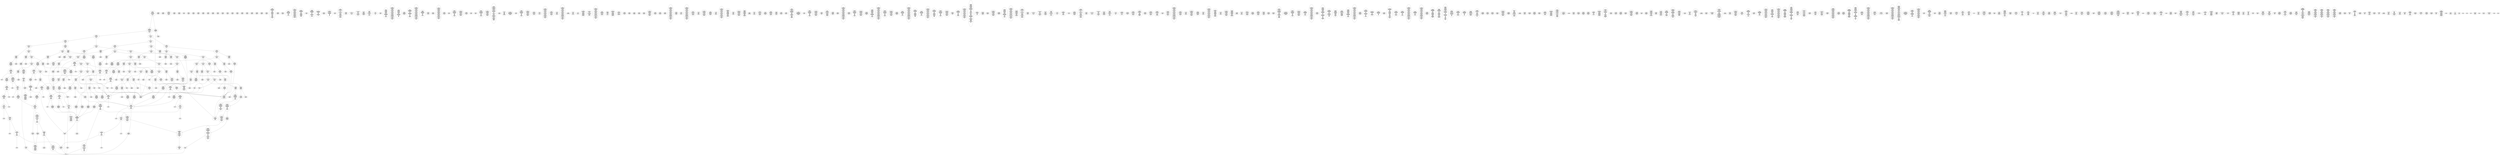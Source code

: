 /* Generated by GvGen v.1.0 (https://www.github.com/stricaud/gvgen) */

digraph G {
compound=true;
   node1 [label="[anywhere]"];
   node2 [label="# 0x0
PUSHX Data
PUSHX Data
MSTORE
PUSHX LogicData
CALLDATASIZE
LT
PUSHX Data
JUMPI
"];
   node3 [label="# 0xd
PUSHX Data
CALLDATALOAD
PUSHX BitData
SHR
PUSHX LogicData
GT
PUSHX Data
JUMPI
"];
   node4 [label="# 0x1e
PUSHX LogicData
GT
PUSHX Data
JUMPI
"];
   node5 [label="# 0x29
PUSHX LogicData
GT
PUSHX Data
JUMPI
"];
   node6 [label="# 0x34
PUSHX LogicData
EQ
PUSHX Data
JUMPI
"];
   node7 [label="# 0x3f
PUSHX LogicData
EQ
PUSHX Data
JUMPI
"];
   node8 [label="# 0x4a
PUSHX LogicData
EQ
PUSHX Data
JUMPI
"];
   node9 [label="# 0x55
PUSHX LogicData
EQ
PUSHX Data
JUMPI
"];
   node10 [label="# 0x60
PUSHX LogicData
EQ
PUSHX Data
JUMPI
"];
   node11 [label="# 0x6b
PUSHX Data
JUMP
"];
   node12 [label="# 0x6f
JUMPDEST
PUSHX LogicData
EQ
PUSHX Data
JUMPI
"];
   node13 [label="# 0x7b
PUSHX LogicData
EQ
PUSHX Data
JUMPI
"];
   node14 [label="# 0x86
PUSHX LogicData
EQ
PUSHX Data
JUMPI
"];
   node15 [label="# 0x91
PUSHX LogicData
EQ
PUSHX Data
JUMPI
"];
   node16 [label="# 0x9c
PUSHX LogicData
EQ
PUSHX Data
JUMPI
"];
   node17 [label="# 0xa7
PUSHX Data
JUMP
"];
   node18 [label="# 0xab
JUMPDEST
PUSHX LogicData
GT
PUSHX Data
JUMPI
"];
   node19 [label="# 0xb7
PUSHX LogicData
EQ
PUSHX Data
JUMPI
"];
   node20 [label="# 0xc2
PUSHX LogicData
EQ
PUSHX Data
JUMPI
"];
   node21 [label="# 0xcd
PUSHX LogicData
EQ
PUSHX Data
JUMPI
"];
   node22 [label="# 0xd8
PUSHX LogicData
EQ
PUSHX Data
JUMPI
"];
   node23 [label="# 0xe3
PUSHX LogicData
EQ
PUSHX Data
JUMPI
"];
   node24 [label="# 0xee
PUSHX Data
JUMP
"];
   node25 [label="# 0xf2
JUMPDEST
PUSHX LogicData
EQ
PUSHX Data
JUMPI
"];
   node26 [label="# 0xfe
PUSHX LogicData
EQ
PUSHX Data
JUMPI
"];
   node27 [label="# 0x109
PUSHX LogicData
EQ
PUSHX Data
JUMPI
"];
   node28 [label="# 0x114
PUSHX LogicData
EQ
PUSHX Data
JUMPI
"];
   node29 [label="# 0x11f
PUSHX LogicData
EQ
PUSHX Data
JUMPI
"];
   node30 [label="# 0x12a
PUSHX Data
JUMP
"];
   node31 [label="# 0x12e
JUMPDEST
PUSHX LogicData
GT
PUSHX Data
JUMPI
"];
   node32 [label="# 0x13a
PUSHX LogicData
GT
PUSHX Data
JUMPI
"];
   node33 [label="# 0x145
PUSHX LogicData
EQ
PUSHX Data
JUMPI
"];
   node34 [label="# 0x150
PUSHX LogicData
EQ
PUSHX Data
JUMPI
"];
   node35 [label="# 0x15b
PUSHX LogicData
EQ
PUSHX Data
JUMPI
"];
   node36 [label="# 0x166
PUSHX LogicData
EQ
PUSHX Data
JUMPI
"];
   node37 [label="# 0x171
PUSHX LogicData
EQ
PUSHX Data
JUMPI
"];
   node38 [label="# 0x17c
PUSHX Data
JUMP
"];
   node39 [label="# 0x180
JUMPDEST
PUSHX LogicData
EQ
PUSHX Data
JUMPI
"];
   node40 [label="# 0x18c
PUSHX LogicData
EQ
PUSHX Data
JUMPI
"];
   node41 [label="# 0x197
PUSHX LogicData
EQ
PUSHX Data
JUMPI
"];
   node42 [label="# 0x1a2
PUSHX LogicData
EQ
PUSHX Data
JUMPI
"];
   node43 [label="# 0x1ad
PUSHX LogicData
EQ
PUSHX Data
JUMPI
"];
   node44 [label="# 0x1b8
PUSHX Data
JUMP
"];
   node45 [label="# 0x1bc
JUMPDEST
PUSHX LogicData
GT
PUSHX Data
JUMPI
"];
   node46 [label="# 0x1c8
PUSHX LogicData
EQ
PUSHX Data
JUMPI
"];
   node47 [label="# 0x1d3
PUSHX LogicData
EQ
PUSHX Data
JUMPI
"];
   node48 [label="# 0x1de
PUSHX LogicData
EQ
PUSHX Data
JUMPI
"];
   node49 [label="# 0x1e9
PUSHX LogicData
EQ
PUSHX Data
JUMPI
"];
   node50 [label="# 0x1f4
PUSHX LogicData
EQ
PUSHX Data
JUMPI
"];
   node51 [label="# 0x1ff
PUSHX Data
JUMP
"];
   node52 [label="# 0x203
JUMPDEST
PUSHX LogicData
EQ
PUSHX Data
JUMPI
"];
   node53 [label="# 0x20e
PUSHX LogicData
EQ
PUSHX Data
JUMPI
"];
   node54 [label="# 0x219
PUSHX LogicData
EQ
PUSHX Data
JUMPI
"];
   node55 [label="# 0x224
PUSHX LogicData
EQ
PUSHX Data
JUMPI
"];
   node56 [label="# 0x22f
PUSHX LogicData
EQ
PUSHX Data
JUMPI
"];
   node57 [label="# 0x23a
PUSHX Data
JUMP
"];
   node58 [label="# 0x23e
JUMPDEST
CALLDATASIZE
PUSHX Data
JUMPI
"];
   node59 [label="# 0x244
PUSHX Data
REVERT
"];
   node60 [label="# 0x248
JUMPDEST
PUSHX Data
REVERT
"];
   node61 [label="# 0x24d
JUMPDEST
CALLVALUE
ISZERO
PUSHX Data
JUMPI
"];
   node62 [label="# 0x255
PUSHX Data
REVERT
"];
   node63 [label="# 0x259
JUMPDEST
PUSHX Data
PUSHX Data
CALLDATASIZE
PUSHX Data
PUSHX Data
JUMP
"];
   node64 [label="# 0x268
JUMPDEST
PUSHX Data
JUMP
"];
   node65 [label="# 0x26d
JUMPDEST
PUSHX MemData
MLOAD
MSTORE
PUSHX ArithData
ADD
"];
   node66 [label="# 0x277
JUMPDEST
PUSHX MemData
MLOAD
SUB
RETURN
"];
   node67 [label="# 0x280
JUMPDEST
CALLVALUE
ISZERO
PUSHX Data
JUMPI
"];
   node68 [label="# 0x288
PUSHX Data
REVERT
"];
   node69 [label="# 0x28c
JUMPDEST
PUSHX Data
PUSHX Data
CALLDATASIZE
PUSHX Data
PUSHX Data
JUMP
"];
   node70 [label="# 0x29b
JUMPDEST
PUSHX Data
JUMP
"];
   node71 [label="# 0x2a0
JUMPDEST
PUSHX MemData
MLOAD
ISZERO
ISZERO
MSTORE
PUSHX ArithData
ADD
PUSHX Data
JUMP
"];
   node72 [label="# 0x2b0
JUMPDEST
CALLVALUE
ISZERO
PUSHX Data
JUMPI
"];
   node73 [label="# 0x2b8
PUSHX Data
REVERT
"];
   node74 [label="# 0x2bc
JUMPDEST
PUSHX Data
PUSHX Data
JUMP
"];
   node75 [label="# 0x2c5
JUMPDEST
PUSHX MemData
MLOAD
PUSHX Data
PUSHX Data
JUMP
"];
   node76 [label="# 0x2d2
JUMPDEST
CALLVALUE
ISZERO
PUSHX Data
JUMPI
"];
   node77 [label="# 0x2da
PUSHX Data
REVERT
"];
   node78 [label="# 0x2de
JUMPDEST
PUSHX Data
PUSHX Data
CALLDATASIZE
PUSHX Data
PUSHX Data
JUMP
"];
   node79 [label="# 0x2ed
JUMPDEST
PUSHX Data
JUMP
"];
   node80 [label="# 0x2f2
JUMPDEST
PUSHX MemData
MLOAD
PUSHX ArithData
PUSHX BitData
PUSHX BitData
SHL
SUB
AND
MSTORE
PUSHX ArithData
ADD
PUSHX Data
JUMP
"];
   node81 [label="# 0x30a
JUMPDEST
CALLVALUE
ISZERO
PUSHX Data
JUMPI
"];
   node82 [label="# 0x312
PUSHX Data
REVERT
"];
   node83 [label="# 0x316
JUMPDEST
PUSHX Data
PUSHX Data
CALLDATASIZE
PUSHX Data
PUSHX Data
JUMP
"];
   node84 [label="# 0x325
JUMPDEST
PUSHX Data
JUMP
"];
   node85 [label="# 0x32a
JUMPDEST
STOP
"];
   node86 [label="# 0x32c
JUMPDEST
CALLVALUE
ISZERO
PUSHX Data
JUMPI
"];
   node87 [label="# 0x334
PUSHX Data
REVERT
"];
   node88 [label="# 0x338
JUMPDEST
PUSHX Data
PUSHX Data
CALLDATASIZE
PUSHX Data
PUSHX Data
JUMP
"];
   node89 [label="# 0x347
JUMPDEST
PUSHX Data
JUMP
"];
   node90 [label="# 0x34c
JUMPDEST
CALLVALUE
ISZERO
PUSHX Data
JUMPI
"];
   node91 [label="# 0x354
PUSHX Data
REVERT
"];
   node92 [label="# 0x358
JUMPDEST
PUSHX Data
PUSHX Data
JUMP
"];
   node93 [label="# 0x361
JUMPDEST
CALLVALUE
ISZERO
PUSHX Data
JUMPI
"];
   node94 [label="# 0x369
PUSHX Data
REVERT
"];
   node95 [label="# 0x36d
JUMPDEST
PUSHX Data
PUSHX Data
CALLDATASIZE
PUSHX Data
PUSHX Data
JUMP
"];
   node96 [label="# 0x37c
JUMPDEST
PUSHX Data
JUMP
"];
   node97 [label="# 0x381
JUMPDEST
CALLVALUE
ISZERO
PUSHX Data
JUMPI
"];
   node98 [label="# 0x389
PUSHX Data
REVERT
"];
   node99 [label="# 0x38d
JUMPDEST
PUSHX Data
PUSHX Data
CALLDATASIZE
PUSHX Data
PUSHX Data
JUMP
"];
   node100 [label="# 0x39c
JUMPDEST
PUSHX Data
JUMP
"];
   node101 [label="# 0x3a1
JUMPDEST
CALLVALUE
ISZERO
PUSHX Data
JUMPI
"];
   node102 [label="# 0x3a9
PUSHX Data
REVERT
"];
   node103 [label="# 0x3ad
JUMPDEST
PUSHX Data
PUSHX Data
CALLDATASIZE
PUSHX Data
PUSHX Data
JUMP
"];
   node104 [label="# 0x3bc
JUMPDEST
PUSHX Data
JUMP
"];
   node105 [label="# 0x3c1
JUMPDEST
PUSHX Data
PUSHX Data
CALLDATASIZE
PUSHX Data
PUSHX Data
JUMP
"];
   node106 [label="# 0x3cf
JUMPDEST
PUSHX Data
JUMP
"];
   node107 [label="# 0x3d4
JUMPDEST
CALLVALUE
ISZERO
PUSHX Data
JUMPI
"];
   node108 [label="# 0x3dc
PUSHX Data
REVERT
"];
   node109 [label="# 0x3e0
JUMPDEST
PUSHX Data
PUSHX Data
JUMP
"];
   node110 [label="# 0x3e9
JUMPDEST
CALLVALUE
ISZERO
PUSHX Data
JUMPI
"];
   node111 [label="# 0x3f1
PUSHX Data
REVERT
"];
   node112 [label="# 0x3f5
JUMPDEST
PUSHX Data
PUSHX Data
CALLDATASIZE
PUSHX Data
PUSHX Data
JUMP
"];
   node113 [label="# 0x404
JUMPDEST
PUSHX Data
JUMP
"];
   node114 [label="# 0x409
JUMPDEST
CALLVALUE
ISZERO
PUSHX Data
JUMPI
"];
   node115 [label="# 0x411
PUSHX Data
REVERT
"];
   node116 [label="# 0x415
JUMPDEST
PUSHX Data
PUSHX Data
CALLDATASIZE
PUSHX Data
PUSHX Data
JUMP
"];
   node117 [label="# 0x424
JUMPDEST
PUSHX Data
JUMP
"];
   node118 [label="# 0x429
JUMPDEST
CALLVALUE
ISZERO
PUSHX Data
JUMPI
"];
   node119 [label="# 0x431
PUSHX Data
REVERT
"];
   node120 [label="# 0x435
JUMPDEST
PUSHX Data
PUSHX Data
CALLDATASIZE
PUSHX Data
PUSHX Data
JUMP
"];
   node121 [label="# 0x444
JUMPDEST
PUSHX Data
JUMP
"];
   node122 [label="# 0x449
JUMPDEST
CALLVALUE
ISZERO
PUSHX Data
JUMPI
"];
   node123 [label="# 0x451
PUSHX Data
REVERT
"];
   node124 [label="# 0x455
JUMPDEST
PUSHX Data
PUSHX StorData
SLOAD
JUMP
"];
   node125 [label="# 0x45f
JUMPDEST
CALLVALUE
ISZERO
PUSHX Data
JUMPI
"];
   node126 [label="# 0x467
PUSHX Data
REVERT
"];
   node127 [label="# 0x46b
JUMPDEST
PUSHX Data
PUSHX Data
CALLDATASIZE
PUSHX Data
PUSHX Data
JUMP
"];
   node128 [label="# 0x47a
JUMPDEST
PUSHX Data
JUMP
"];
   node129 [label="# 0x47f
JUMPDEST
CALLVALUE
ISZERO
PUSHX Data
JUMPI
"];
   node130 [label="# 0x487
PUSHX Data
REVERT
"];
   node131 [label="# 0x48b
JUMPDEST
PUSHX Data
PUSHX StorData
SLOAD
JUMP
"];
   node132 [label="# 0x495
JUMPDEST
CALLVALUE
ISZERO
PUSHX Data
JUMPI
"];
   node133 [label="# 0x49d
PUSHX Data
REVERT
"];
   node134 [label="# 0x4a1
JUMPDEST
PUSHX Data
PUSHX StorData
SLOAD
JUMP
"];
   node135 [label="# 0x4ab
JUMPDEST
CALLVALUE
ISZERO
PUSHX Data
JUMPI
"];
   node136 [label="# 0x4b3
PUSHX Data
REVERT
"];
   node137 [label="# 0x4b7
JUMPDEST
PUSHX Data
PUSHX Data
CALLDATASIZE
PUSHX Data
PUSHX Data
JUMP
"];
   node138 [label="# 0x4c6
JUMPDEST
PUSHX Data
JUMP
"];
   node139 [label="# 0x4cb
JUMPDEST
CALLVALUE
ISZERO
PUSHX Data
JUMPI
"];
   node140 [label="# 0x4d3
PUSHX Data
REVERT
"];
   node141 [label="# 0x4d7
JUMPDEST
PUSHX Data
PUSHX StorData
SLOAD
JUMP
"];
   node142 [label="# 0x4e1
JUMPDEST
CALLVALUE
ISZERO
PUSHX Data
JUMPI
"];
   node143 [label="# 0x4e9
PUSHX Data
REVERT
"];
   node144 [label="# 0x4ed
JUMPDEST
PUSHX Data
PUSHX StorData
SLOAD
JUMP
"];
   node145 [label="# 0x4f7
JUMPDEST
CALLVALUE
ISZERO
PUSHX Data
JUMPI
"];
   node146 [label="# 0x4ff
PUSHX Data
REVERT
"];
   node147 [label="# 0x503
JUMPDEST
PUSHX Data
PUSHX Data
CALLDATASIZE
PUSHX Data
PUSHX Data
JUMP
"];
   node148 [label="# 0x512
JUMPDEST
PUSHX Data
JUMP
"];
   node149 [label="# 0x517
JUMPDEST
CALLVALUE
ISZERO
PUSHX Data
JUMPI
"];
   node150 [label="# 0x51f
PUSHX Data
REVERT
"];
   node151 [label="# 0x523
JUMPDEST
PUSHX Data
PUSHX Data
CALLDATASIZE
PUSHX Data
PUSHX Data
JUMP
"];
   node152 [label="# 0x532
JUMPDEST
PUSHX Data
JUMP
"];
   node153 [label="# 0x537
JUMPDEST
CALLVALUE
ISZERO
PUSHX Data
JUMPI
"];
   node154 [label="# 0x53f
PUSHX Data
REVERT
"];
   node155 [label="# 0x543
JUMPDEST
PUSHX Data
PUSHX Data
JUMP
"];
   node156 [label="# 0x54c
JUMPDEST
CALLVALUE
ISZERO
PUSHX Data
JUMPI
"];
   node157 [label="# 0x554
PUSHX Data
REVERT
"];
   node158 [label="# 0x558
JUMPDEST
PUSHX Data
PUSHX Data
CALLDATASIZE
PUSHX Data
PUSHX Data
JUMP
"];
   node159 [label="# 0x567
JUMPDEST
PUSHX Data
JUMP
"];
   node160 [label="# 0x56c
JUMPDEST
CALLVALUE
ISZERO
PUSHX Data
JUMPI
"];
   node161 [label="# 0x574
PUSHX Data
REVERT
"];
   node162 [label="# 0x578
JUMPDEST
PUSHX Data
PUSHX StorData
SLOAD
JUMP
"];
   node163 [label="# 0x582
JUMPDEST
CALLVALUE
ISZERO
PUSHX Data
JUMPI
"];
   node164 [label="# 0x58a
PUSHX Data
REVERT
"];
   node165 [label="# 0x58e
JUMPDEST
PUSHX Data
PUSHX Data
CALLDATASIZE
PUSHX Data
PUSHX Data
JUMP
"];
   node166 [label="# 0x59d
JUMPDEST
PUSHX Data
JUMP
"];
   node167 [label="# 0x5a2
JUMPDEST
CALLVALUE
ISZERO
PUSHX Data
JUMPI
"];
   node168 [label="# 0x5aa
PUSHX Data
REVERT
"];
   node169 [label="# 0x5ae
JUMPDEST
PUSHX Data
PUSHX StorData
SLOAD
JUMP
"];
   node170 [label="# 0x5b8
JUMPDEST
CALLVALUE
ISZERO
PUSHX Data
JUMPI
"];
   node171 [label="# 0x5c0
PUSHX Data
REVERT
"];
   node172 [label="# 0x5c4
JUMPDEST
PUSHX StorData
SLOAD
PUSHX ArithData
PUSHX BitData
PUSHX BitData
SHL
SUB
AND
PUSHX Data
JUMP
"];
   node173 [label="# 0x5d6
JUMPDEST
CALLVALUE
ISZERO
PUSHX Data
JUMPI
"];
   node174 [label="# 0x5de
PUSHX Data
REVERT
"];
   node175 [label="# 0x5e2
JUMPDEST
PUSHX Data
PUSHX Data
JUMP
"];
   node176 [label="# 0x5eb
JUMPDEST
CALLVALUE
ISZERO
PUSHX Data
JUMPI
"];
   node177 [label="# 0x5f3
PUSHX Data
REVERT
"];
   node178 [label="# 0x5f7
JUMPDEST
PUSHX Data
PUSHX Data
CALLDATASIZE
PUSHX Data
PUSHX Data
JUMP
"];
   node179 [label="# 0x606
JUMPDEST
PUSHX Data
JUMP
"];
   node180 [label="# 0x60b
JUMPDEST
CALLVALUE
ISZERO
PUSHX Data
JUMPI
"];
   node181 [label="# 0x613
PUSHX Data
REVERT
"];
   node182 [label="# 0x617
JUMPDEST
PUSHX Data
PUSHX Data
CALLDATASIZE
PUSHX Data
PUSHX Data
JUMP
"];
   node183 [label="# 0x626
JUMPDEST
PUSHX Data
JUMP
"];
   node184 [label="# 0x62b
JUMPDEST
CALLVALUE
ISZERO
PUSHX Data
JUMPI
"];
   node185 [label="# 0x633
PUSHX Data
REVERT
"];
   node186 [label="# 0x637
JUMPDEST
PUSHX StorData
SLOAD
PUSHX Data
PUSHX BitData
AND
JUMP
"];
   node187 [label="# 0x645
JUMPDEST
CALLVALUE
ISZERO
PUSHX Data
JUMPI
"];
   node188 [label="# 0x64d
PUSHX Data
REVERT
"];
   node189 [label="# 0x651
JUMPDEST
PUSHX Data
PUSHX StorData
SLOAD
JUMP
"];
   node190 [label="# 0x65b
JUMPDEST
CALLVALUE
ISZERO
PUSHX Data
JUMPI
"];
   node191 [label="# 0x663
PUSHX Data
REVERT
"];
   node192 [label="# 0x667
JUMPDEST
PUSHX Data
PUSHX Data
CALLDATASIZE
PUSHX Data
PUSHX Data
JUMP
"];
   node193 [label="# 0x676
JUMPDEST
PUSHX Data
JUMP
"];
   node194 [label="# 0x67b
JUMPDEST
CALLVALUE
ISZERO
PUSHX Data
JUMPI
"];
   node195 [label="# 0x683
PUSHX Data
REVERT
"];
   node196 [label="# 0x687
JUMPDEST
PUSHX Data
PUSHX Data
CALLDATASIZE
PUSHX Data
PUSHX Data
JUMP
"];
   node197 [label="# 0x696
JUMPDEST
PUSHX ArithData
PUSHX BitData
PUSHX BitData
SHL
SUB
AND
PUSHX Data
MSTORE
PUSHX Data
PUSHX Data
MSTORE
PUSHX Data
SHA3
AND
MSTORE
MSTORE
SHA3
SLOAD
PUSHX BitData
AND
JUMP
"];
   node198 [label="# 0x6c4
JUMPDEST
PUSHX Data
PUSHX Data
CALLDATASIZE
PUSHX Data
PUSHX Data
JUMP
"];
   node199 [label="# 0x6d2
JUMPDEST
PUSHX Data
JUMP
"];
   node200 [label="# 0x6d7
JUMPDEST
CALLVALUE
ISZERO
PUSHX Data
JUMPI
"];
   node201 [label="# 0x6df
PUSHX Data
REVERT
"];
   node202 [label="# 0x6e3
JUMPDEST
PUSHX StorData
SLOAD
PUSHX Data
PUSHX Data
DIV
PUSHX BitData
AND
JUMP
"];
   node203 [label="# 0x6f6
JUMPDEST
CALLVALUE
ISZERO
PUSHX Data
JUMPI
"];
   node204 [label="# 0x6fe
PUSHX Data
REVERT
"];
   node205 [label="# 0x702
JUMPDEST
PUSHX Data
PUSHX Data
CALLDATASIZE
PUSHX Data
PUSHX Data
JUMP
"];
   node206 [label="# 0x711
JUMPDEST
PUSHX Data
JUMP
"];
   node207 [label="# 0x716
JUMPDEST
PUSHX Data
PUSHX ArithData
PUSHX BitData
PUSHX BitData
SHL
SUB
AND
PUSHX Data
JUMPI
"];
   node208 [label="# 0x727
PUSHX MemData
MLOAD
PUSHX BitData
PUSHX BitData
SHL
MSTORE
PUSHX Data
PUSHX ArithData
ADD
MSTORE
PUSHX Data
PUSHX ArithData
ADD
MSTORE
PUSHX Data
PUSHX ArithData
ADD
MSTORE
PUSHX ArithData
ADD
"];
   node209 [label="# 0x76a
JUMPDEST
PUSHX MemData
MLOAD
SUB
REVERT
"];
   node210 [label="# 0x773
JUMPDEST
PUSHX ArithData
PUSHX BitData
PUSHX BitData
SHL
SUB
AND
PUSHX Data
MSTORE
PUSHX Data
PUSHX Data
MSTORE
PUSHX Data
SHA3
SLOAD
"];
   node211 [label="# 0x78e
JUMPDEST
JUMP
"];
   node212 [label="# 0x793
JUMPDEST
PUSHX Data
PUSHX ArithData
PUSHX BitData
PUSHX BitData
SHL
SUB
NOT
AND
PUSHX BitData
PUSHX BitData
SHL
EQ
PUSHX Data
JUMPI
"];
   node213 [label="# 0x7af
PUSHX ArithData
PUSHX BitData
PUSHX BitData
SHL
SUB
NOT
AND
PUSHX BitData
PUSHX BitData
SHL
EQ
"];
   node214 [label="# 0x7c4
JUMPDEST
PUSHX Data
JUMPI
"];
   node215 [label="# 0x7ca
PUSHX BitData
PUSHX BitData
SHL
PUSHX ArithData
PUSHX BitData
PUSHX BitData
SHL
SUB
NOT
AND
EQ
"];
   node216 [label="# 0x7df
JUMPDEST
JUMP
"];
   node217 [label="# 0x7e5
JUMPDEST
PUSHX Data
PUSHX StorData
SLOAD
PUSHX Data
PUSHX Data
JUMP
"];
   node218 [label="# 0x7f4
JUMPDEST
PUSHX ArithData
ADD
PUSHX ArithData
DIV
MUL
PUSHX ArithData
ADD
PUSHX MemData
MLOAD
ADD
PUSHX Data
MSTORE
MSTORE
PUSHX ArithData
ADD
SLOAD
PUSHX Data
PUSHX Data
JUMP
"];
   node219 [label="# 0x820
JUMPDEST
ISZERO
PUSHX Data
JUMPI
"];
   node220 [label="# 0x827
PUSHX LogicData
LT
PUSHX Data
JUMPI
"];
   node221 [label="# 0x82f
PUSHX ArithData
SLOAD
DIV
MUL
MSTORE
PUSHX ArithData
ADD
PUSHX Data
JUMP
"];
   node222 [label="# 0x842
JUMPDEST
ADD
PUSHX Data
MSTORE
PUSHX Data
PUSHX Data
SHA3
"];
   node223 [label="# 0x850
JUMPDEST
SLOAD
MSTORE
PUSHX ArithData
ADD
PUSHX ArithData
ADD
GT
PUSHX Data
JUMPI
"];
   node224 [label="# 0x864
SUB
PUSHX BitData
AND
ADD
"];
   node225 [label="# 0x86d
JUMPDEST
JUMP
"];
   node226 [label="# 0x877
JUMPDEST
PUSHX Data
MSTORE
PUSHX Data
PUSHX Data
MSTORE
PUSHX Data
SHA3
SLOAD
PUSHX ArithData
PUSHX BitData
PUSHX BitData
SHL
SUB
AND
PUSHX Data
JUMPI
"];
   node227 [label="# 0x894
PUSHX MemData
MLOAD
PUSHX BitData
PUSHX BitData
SHL
MSTORE
PUSHX Data
PUSHX ArithData
ADD
MSTORE
PUSHX Data
PUSHX ArithData
ADD
MSTORE
PUSHX Data
PUSHX ArithData
ADD
MSTORE
PUSHX BitData
PUSHX BitData
SHL
PUSHX ArithData
ADD
MSTORE
PUSHX ArithData
ADD
PUSHX Data
JUMP
"];
   node228 [label="# 0x8f0
JUMPDEST
PUSHX Data
MSTORE
PUSHX Data
PUSHX Data
MSTORE
PUSHX Data
SHA3
SLOAD
PUSHX ArithData
PUSHX BitData
PUSHX BitData
SHL
SUB
AND
JUMP
"];
   node229 [label="# 0x90c
JUMPDEST
PUSHX Data
PUSHX Data
PUSHX Data
JUMP
"];
   node230 [label="# 0x917
JUMPDEST
PUSHX ArithData
PUSHX BitData
PUSHX BitData
SHL
SUB
AND
PUSHX ArithData
PUSHX BitData
PUSHX BitData
SHL
SUB
AND
EQ
ISZERO
PUSHX Data
JUMPI
"];
   node231 [label="# 0x934
PUSHX MemData
MLOAD
PUSHX BitData
PUSHX BitData
SHL
MSTORE
PUSHX Data
PUSHX ArithData
ADD
MSTORE
PUSHX Data
PUSHX ArithData
ADD
MSTORE
PUSHX Data
PUSHX ArithData
ADD
MSTORE
PUSHX BitData
PUSHX BitData
SHL
PUSHX ArithData
ADD
MSTORE
PUSHX ArithData
ADD
PUSHX Data
JUMP
"];
   node232 [label="# 0x985
JUMPDEST
CALLER
PUSHX ArithData
PUSHX BitData
PUSHX BitData
SHL
SUB
AND
EQ
PUSHX Data
JUMPI
"];
   node233 [label="# 0x997
PUSHX Data
CALLER
PUSHX Data
JUMP
"];
   node234 [label="# 0x9a1
JUMPDEST
PUSHX Data
JUMPI
"];
   node235 [label="# 0x9a6
PUSHX MemData
MLOAD
PUSHX BitData
PUSHX BitData
SHL
MSTORE
PUSHX Data
PUSHX ArithData
ADD
MSTORE
PUSHX Data
PUSHX ArithData
ADD
MSTORE
PUSHX Data
PUSHX ArithData
ADD
MSTORE
PUSHX Data
PUSHX ArithData
ADD
MSTORE
PUSHX ArithData
ADD
PUSHX Data
JUMP
"];
   node236 [label="# 0xa13
JUMPDEST
PUSHX Data
PUSHX Data
JUMP
"];
   node237 [label="# 0xa1d
JUMPDEST
JUMP
"];
   node238 [label="# 0xa22
JUMPDEST
PUSHX StorData
SLOAD
PUSHX ArithData
PUSHX BitData
PUSHX BitData
SHL
SUB
AND
CALLER
EQ
PUSHX Data
JUMPI
"];
   node239 [label="# 0xa35
PUSHX MemData
MLOAD
PUSHX BitData
PUSHX BitData
SHL
MSTORE
PUSHX ArithData
ADD
PUSHX Data
PUSHX Data
JUMP
"];
   node240 [label="# 0xa4c
JUMPDEST
PUSHX Data
PUSHX Data
JUMP
"];
   node241 [label="# 0xa56
JUMPDEST
JUMP
"];
   node242 [label="# 0xa5a
JUMPDEST
PUSHX Data
PUSHX StorData
SLOAD
PUSHX StorData
SLOAD
PUSHX Data
PUSHX Data
JUMP
"];
   node243 [label="# 0xa6c
JUMPDEST
JUMP
"];
   node244 [label="# 0xa71
JUMPDEST
PUSHX StorData
SLOAD
PUSHX ArithData
PUSHX BitData
PUSHX BitData
SHL
SUB
AND
CALLER
EQ
PUSHX Data
JUMPI
"];
   node245 [label="# 0xa84
PUSHX MemData
MLOAD
PUSHX BitData
PUSHX BitData
SHL
MSTORE
PUSHX ArithData
ADD
PUSHX Data
PUSHX Data
JUMP
"];
   node246 [label="# 0xa9b
JUMPDEST
PUSHX StorData
SLOAD
PUSHX MemData
MLOAD
PUSHX BitData
PUSHX BitData
SHL
MSTORE
PUSHX ArithData
PUSHX BitData
PUSHX BitData
SHL
SUB
AND
PUSHX ArithData
ADD
MSTORE
AND
PUSHX Data
PUSHX ArithData
ADD
PUSHX Data
PUSHX MemData
MLOAD
SUB
PUSHX Data
EXTCODESIZE
ISZERO
ISZERO
PUSHX Data
JUMPI
"];
   node247 [label="# 0xade
PUSHX Data
REVERT
"];
   node248 [label="# 0xae2
JUMPDEST
GAS
CALL
ISZERO
ISZERO
PUSHX Data
JUMPI
"];
   node249 [label="# 0xaed
RETURNDATASIZE
PUSHX Data
RETURNDATACOPY
RETURNDATASIZE
PUSHX Data
REVERT
"];
   node250 [label="# 0xaf6
JUMPDEST
JUMP
"];
   node251 [label="# 0xafd
JUMPDEST
PUSHX StorData
SLOAD
PUSHX ArithData
PUSHX BitData
PUSHX BitData
SHL
SUB
AND
CALLER
EQ
PUSHX Data
JUMPI
"];
   node252 [label="# 0xb10
PUSHX MemData
MLOAD
PUSHX BitData
PUSHX BitData
SHL
MSTORE
PUSHX ArithData
ADD
PUSHX Data
PUSHX Data
JUMP
"];
   node253 [label="# 0xb27
JUMPDEST
PUSHX StorData
SLOAD
PUSHX Data
PUSHX Data
JUMP
"];
   node254 [label="# 0xb32
JUMPDEST
LT
PUSHX Data
JUMPI
"];
   node255 [label="# 0xb38
PUSHX MemData
MLOAD
PUSHX BitData
PUSHX BitData
SHL
MSTORE
PUSHX Data
PUSHX ArithData
ADD
MSTORE
PUSHX Data
PUSHX ArithData
ADD
MSTORE
PUSHX Data
PUSHX ArithData
ADD
MSTORE
PUSHX ArithData
ADD
PUSHX Data
JUMP
"];
   node256 [label="# 0xb7f
JUMPDEST
PUSHX StorData
SLOAD
PUSHX StorData
SLOAD
PUSHX Data
PUSHX Data
JUMP
"];
   node257 [label="# 0xb90
JUMPDEST
GT
ISZERO
PUSHX Data
JUMPI
"];
   node258 [label="# 0xb97
PUSHX MemData
MLOAD
PUSHX BitData
PUSHX BitData
SHL
MSTORE
PUSHX Data
PUSHX ArithData
ADD
MSTORE
PUSHX Data
PUSHX ArithData
ADD
MSTORE
PUSHX Data
PUSHX ArithData
ADD
MSTORE
PUSHX BitData
PUSHX BitData
SHL
PUSHX ArithData
ADD
MSTORE
PUSHX ArithData
ADD
PUSHX Data
JUMP
"];
   node259 [label="# 0xbe9
JUMPDEST
PUSHX Data
"];
   node260 [label="# 0xbec
JUMPDEST
LT
ISZERO
PUSHX Data
JUMPI
"];
   node261 [label="# 0xbf5
LT
PUSHX Data
JUMPI
"];
   node262 [label="# 0xbff
PUSHX BitData
PUSHX BitData
SHL
PUSHX Data
MSTORE
PUSHX Data
PUSHX Data
MSTORE
PUSHX Data
PUSHX Data
REVERT
"];
   node263 [label="# 0xc14
JUMPDEST
PUSHX ArithData
MUL
ADD
CALLDATALOAD
PUSHX LogicData
EQ
ISZERO
PUSHX Data
JUMPI
"];
   node264 [label="# 0xc24
PUSHX MemData
MLOAD
PUSHX BitData
PUSHX BitData
SHL
MSTORE
PUSHX Data
PUSHX ArithData
ADD
MSTORE
PUSHX Data
PUSHX ArithData
ADD
MSTORE
PUSHX BitData
PUSHX BitData
SHL
PUSHX ArithData
ADD
MSTORE
PUSHX ArithData
ADD
PUSHX Data
JUMP
"];
   node265 [label="# 0xc64
JUMPDEST
PUSHX Data
PUSHX StorData
PUSHX Data
SLOAD
PUSHX Data
PUSHX Data
JUMP
"];
   node266 [label="# 0xc77
JUMPDEST
SSTORE
PUSHX Data
CALLER
LT
PUSHX Data
JUMPI
"];
   node267 [label="# 0xc8c
PUSHX BitData
PUSHX BitData
SHL
PUSHX Data
MSTORE
PUSHX Data
PUSHX Data
MSTORE
PUSHX Data
PUSHX Data
REVERT
"];
   node268 [label="# 0xca1
JUMPDEST
PUSHX ArithData
MUL
ADD
CALLDATALOAD
PUSHX Data
JUMP
"];
   node269 [label="# 0xcad
JUMPDEST
PUSHX Data
PUSHX Data
JUMP
"];
   node270 [label="# 0xcb7
JUMPDEST
PUSHX Data
JUMP
"];
   node271 [label="# 0xcbf
JUMPDEST
PUSHX Data
CALLER
"];
   node272 [label="# 0xcc4
JUMPDEST
PUSHX Data
JUMP
"];
   node273 [label="# 0xcca
JUMPDEST
PUSHX Data
JUMPI
"];
   node274 [label="# 0xccf
PUSHX MemData
MLOAD
PUSHX BitData
PUSHX BitData
SHL
MSTORE
PUSHX ArithData
ADD
PUSHX Data
PUSHX Data
JUMP
"];
   node275 [label="# 0xce6
JUMPDEST
PUSHX Data
PUSHX Data
JUMP
"];
   node276 [label="# 0xcf1
JUMPDEST
PUSHX Data
PUSHX Data
JUMP
"];
   node277 [label="# 0xcfb
JUMPDEST
PUSHX Data
JUMPI
"];
   node278 [label="# 0xd00
PUSHX MemData
MLOAD
PUSHX BitData
PUSHX BitData
SHL
MSTORE
PUSHX Data
PUSHX ArithData
ADD
MSTORE
PUSHX Data
PUSHX ArithData
ADD
MSTORE
PUSHX Data
PUSHX ArithData
ADD
MSTORE
PUSHX BitData
PUSHX BitData
SHL
PUSHX ArithData
ADD
MSTORE
PUSHX ArithData
ADD
PUSHX Data
JUMP
"];
   node279 [label="# 0xd51
JUMPDEST
PUSHX Data
CALLER
PUSHX Data
JUMP
"];
   node280 [label="# 0xd5b
JUMPDEST
EQ
PUSHX Data
JUMPI
"];
   node281 [label="# 0xd61
PUSHX MemData
MLOAD
PUSHX BitData
PUSHX BitData
SHL
MSTORE
PUSHX Data
PUSHX ArithData
ADD
MSTORE
PUSHX Data
PUSHX ArithData
ADD
MSTORE
PUSHX Data
PUSHX ArithData
ADD
MSTORE
PUSHX BitData
PUSHX BitData
SHL
PUSHX ArithData
ADD
MSTORE
PUSHX ArithData
ADD
PUSHX Data
JUMP
"];
   node282 [label="# 0xdc1
JUMPDEST
PUSHX StorData
SLOAD
PUSHX StorData
SLOAD
PUSHX Data
PUSHX Data
JUMP
"];
   node283 [label="# 0xdd2
JUMPDEST
GT
ISZERO
PUSHX Data
JUMPI
"];
   node284 [label="# 0xdd9
PUSHX MemData
MLOAD
PUSHX BitData
PUSHX BitData
SHL
MSTORE
PUSHX ArithData
ADD
PUSHX Data
PUSHX Data
JUMP
"];
   node285 [label="# 0xdf0
JUMPDEST
CALLVALUE
PUSHX StorData
SLOAD
PUSHX Data
PUSHX Data
JUMP
"];
   node286 [label="# 0xdff
JUMPDEST
GT
ISZERO
PUSHX Data
JUMPI
"];
   node287 [label="# 0xe06
PUSHX MemData
MLOAD
PUSHX BitData
PUSHX BitData
SHL
MSTORE
PUSHX Data
PUSHX ArithData
ADD
MSTORE
PUSHX Data
PUSHX ArithData
ADD
MSTORE
PUSHX Data
PUSHX ArithData
ADD
MSTORE
PUSHX ArithData
ADD
PUSHX Data
JUMP
"];
   node288 [label="# 0xe4d
JUMPDEST
PUSHX StorData
SLOAD
CALLER
PUSHX Data
MSTORE
PUSHX Data
PUSHX Data
MSTORE
PUSHX Data
SHA3
SLOAD
PUSHX Data
PUSHX Data
JUMP
"];
   node289 [label="# 0xe6b
JUMPDEST
GT
ISZERO
PUSHX Data
JUMPI
"];
   node290 [label="# 0xe72
PUSHX MemData
MLOAD
PUSHX BitData
PUSHX BitData
SHL
MSTORE
PUSHX ArithData
ADD
PUSHX Data
PUSHX Data
JUMP
"];
   node291 [label="# 0xe89
JUMPDEST
CALLER
PUSHX Data
MSTORE
PUSHX Data
PUSHX Data
MSTORE
PUSHX Data
SHA3
SLOAD
PUSHX Data
PUSHX Data
JUMP
"];
   node292 [label="# 0xea8
JUMPDEST
SSTORE
PUSHX Data
"];
   node293 [label="# 0xeb1
JUMPDEST
LT
ISZERO
PUSHX Data
JUMPI
"];
   node294 [label="# 0xeba
PUSHX Data
PUSHX StorData
SLOAD
PUSHX StorData
SLOAD
PUSHX Data
PUSHX Data
JUMP
"];
   node295 [label="# 0xecb
JUMPDEST
PUSHX Data
PUSHX Data
PUSHX Data
JUMP
"];
   node296 [label="# 0xed6
JUMPDEST
PUSHX Data
PUSHX StorData
PUSHX Data
SLOAD
PUSHX Data
PUSHX Data
JUMP
"];
   node297 [label="# 0xeeb
JUMPDEST
SSTORE
PUSHX Data
CALLER
PUSHX Data
JUMP
"];
   node298 [label="# 0xefb
JUMPDEST
PUSHX Data
PUSHX Data
JUMP
"];
   node299 [label="# 0xf06
JUMPDEST
PUSHX Data
JUMP
"];
   node300 [label="# 0xf0e
JUMPDEST
PUSHX StorData
SLOAD
PUSHX MemData
MLOAD
PUSHX ArithData
PUSHX BitData
PUSHX BitData
SHL
SUB
AND
CALLVALUE
ISZERO
PUSHX ArithData
MUL
PUSHX Data
CALL
ISZERO
ISZERO
PUSHX Data
JUMPI
"];
   node301 [label="# 0xf3f
RETURNDATASIZE
PUSHX Data
RETURNDATACOPY
RETURNDATASIZE
PUSHX Data
REVERT
"];
   node302 [label="# 0xf48
JUMPDEST
JUMP
"];
   node303 [label="# 0xf4e
JUMPDEST
PUSHX StorData
SLOAD
PUSHX ArithData
PUSHX BitData
PUSHX BitData
SHL
SUB
AND
CALLER
EQ
PUSHX Data
JUMPI
"];
   node304 [label="# 0xf61
PUSHX MemData
MLOAD
PUSHX BitData
PUSHX BitData
SHL
MSTORE
PUSHX ArithData
ADD
PUSHX Data
PUSHX Data
JUMP
"];
   node305 [label="# 0xf78
JUMPDEST
PUSHX StorData
SLOAD
PUSHX BitData
NOT
AND
PUSHX ArithData
DIV
PUSHX BitData
AND
ISZERO
MUL
OR
SSTORE
JUMP
"];
   node306 [label="# 0xf95
JUMPDEST
PUSHX StorData
SLOAD
PUSHX ArithData
PUSHX BitData
PUSHX BitData
SHL
SUB
AND
CALLER
EQ
PUSHX Data
JUMPI
"];
   node307 [label="# 0xfa8
PUSHX MemData
MLOAD
PUSHX BitData
PUSHX BitData
SHL
MSTORE
PUSHX ArithData
ADD
PUSHX Data
PUSHX Data
JUMP
"];
   node308 [label="# 0xfbf
JUMPDEST
PUSHX Data
SSTORE
JUMP
"];
   node309 [label="# 0xfc4
JUMPDEST
PUSHX Data
PUSHX MemData
MLOAD
PUSHX ArithData
ADD
PUSHX Data
MSTORE
PUSHX Data
MSTORE
PUSHX Data
JUMP
"];
   node310 [label="# 0xfdf
JUMPDEST
PUSHX Data
CALLER
PUSHX Data
JUMP
"];
   node311 [label="# 0xfe8
JUMPDEST
PUSHX Data
JUMPI
"];
   node312 [label="# 0xfed
PUSHX MemData
MLOAD
PUSHX BitData
PUSHX BitData
SHL
MSTORE
PUSHX Data
PUSHX ArithData
ADD
MSTORE
PUSHX Data
PUSHX ArithData
ADD
MSTORE
PUSHX Data
PUSHX ArithData
ADD
MSTORE
PUSHX BitData
PUSHX BitData
SHL
PUSHX ArithData
ADD
MSTORE
PUSHX ArithData
ADD
PUSHX Data
JUMP
"];
   node313 [label="# 0x104d
JUMPDEST
PUSHX Data
PUSHX Data
JUMP
"];
   node314 [label="# 0x1056
JUMPDEST
JUMP
"];
   node315 [label="# 0x1059
JUMPDEST
PUSHX StorData
SLOAD
PUSHX ArithData
PUSHX BitData
PUSHX BitData
SHL
SUB
AND
CALLER
EQ
PUSHX Data
JUMPI
"];
   node316 [label="# 0x106c
PUSHX MemData
MLOAD
PUSHX BitData
PUSHX BitData
SHL
MSTORE
PUSHX ArithData
ADD
PUSHX Data
PUSHX Data
JUMP
"];
   node317 [label="# 0x1083
JUMPDEST
PUSHX Data
PUSHX Data
PUSHX Data
JUMP
"];
   node318 [label="# 0x108f
JUMPDEST
PUSHX Data
MSTORE
PUSHX Data
PUSHX Data
MSTORE
PUSHX Data
SHA3
SLOAD
PUSHX ArithData
PUSHX BitData
PUSHX BitData
SHL
SUB
AND
PUSHX Data
JUMPI
"];
   node319 [label="# 0x10ad
PUSHX MemData
MLOAD
PUSHX BitData
PUSHX BitData
SHL
MSTORE
PUSHX Data
PUSHX ArithData
ADD
MSTORE
PUSHX Data
PUSHX ArithData
ADD
MSTORE
PUSHX Data
PUSHX ArithData
ADD
MSTORE
PUSHX BitData
PUSHX BitData
SHL
PUSHX ArithData
ADD
MSTORE
PUSHX ArithData
ADD
PUSHX Data
JUMP
"];
   node320 [label="# 0x1106
JUMPDEST
PUSHX StorData
SLOAD
PUSHX ArithData
PUSHX BitData
PUSHX BitData
SHL
SUB
AND
CALLER
EQ
PUSHX Data
JUMPI
"];
   node321 [label="# 0x1119
PUSHX MemData
MLOAD
PUSHX BitData
PUSHX BitData
SHL
MSTORE
PUSHX ArithData
ADD
PUSHX Data
PUSHX Data
JUMP
"];
   node322 [label="# 0x1130
JUMPDEST
PUSHX Data
PUSHX Data
PUSHX Data
JUMP
"];
   node323 [label="# 0x113c
JUMPDEST
PUSHX Data
PUSHX ArithData
PUSHX BitData
PUSHX BitData
SHL
SUB
AND
PUSHX Data
JUMPI
"];
   node324 [label="# 0x114d
PUSHX MemData
MLOAD
PUSHX BitData
PUSHX BitData
SHL
MSTORE
PUSHX Data
PUSHX ArithData
ADD
MSTORE
PUSHX Data
PUSHX ArithData
ADD
MSTORE
PUSHX Data
PUSHX ArithData
ADD
MSTORE
PUSHX BitData
PUSHX BitData
SHL
PUSHX ArithData
ADD
MSTORE
PUSHX ArithData
ADD
PUSHX Data
JUMP
"];
   node325 [label="# 0x11a7
JUMPDEST
PUSHX ArithData
PUSHX BitData
PUSHX BitData
SHL
SUB
AND
PUSHX Data
MSTORE
PUSHX Data
PUSHX Data
MSTORE
PUSHX Data
SHA3
SLOAD
JUMP
"];
   node326 [label="# 0x11c3
JUMPDEST
PUSHX StorData
SLOAD
PUSHX ArithData
PUSHX BitData
PUSHX BitData
SHL
SUB
AND
CALLER
EQ
PUSHX Data
JUMPI
"];
   node327 [label="# 0x11d6
PUSHX MemData
MLOAD
PUSHX BitData
PUSHX BitData
SHL
MSTORE
PUSHX ArithData
ADD
PUSHX Data
PUSHX Data
JUMP
"];
   node328 [label="# 0x11ed
JUMPDEST
PUSHX Data
PUSHX Data
PUSHX Data
JUMP
"];
   node329 [label="# 0x11f7
JUMPDEST
JUMP
"];
   node330 [label="# 0x11f9
JUMPDEST
PUSHX Data
PUSHX ArithData
PUSHX BitData
PUSHX BitData
SHL
SUB
AND
PUSHX Data
JUMPI
"];
   node331 [label="# 0x120a
PUSHX MemData
MLOAD
PUSHX BitData
PUSHX BitData
SHL
MSTORE
PUSHX Data
PUSHX ArithData
ADD
MSTORE
PUSHX Data
PUSHX ArithData
ADD
MSTORE
PUSHX Data
PUSHX ArithData
ADD
MSTORE
PUSHX ArithData
ADD
PUSHX Data
JUMP
"];
   node332 [label="# 0x1251
JUMPDEST
PUSHX ArithData
PUSHX BitData
PUSHX BitData
SHL
SUB
AND
PUSHX Data
MSTORE
PUSHX Data
PUSHX Data
MSTORE
PUSHX Data
SHA3
SLOAD
JUMP
"];
   node333 [label="# 0x126d
JUMPDEST
PUSHX StorData
SLOAD
PUSHX ArithData
PUSHX BitData
PUSHX BitData
SHL
SUB
AND
CALLER
EQ
PUSHX Data
JUMPI
"];
   node334 [label="# 0x1280
PUSHX MemData
MLOAD
PUSHX BitData
PUSHX BitData
SHL
MSTORE
PUSHX ArithData
ADD
PUSHX Data
PUSHX Data
JUMP
"];
   node335 [label="# 0x1297
JUMPDEST
PUSHX Data
SSTORE
JUMP
"];
   node336 [label="# 0x129c
JUMPDEST
PUSHX Data
PUSHX StorData
SLOAD
PUSHX Data
PUSHX Data
JUMP
"];
   node337 [label="# 0x12ab
JUMPDEST
PUSHX ArithData
PUSHX BitData
PUSHX BitData
SHL
SUB
AND
CALLER
EQ
ISZERO
PUSHX Data
JUMPI
"];
   node338 [label="# 0x12bd
PUSHX MemData
MLOAD
PUSHX BitData
PUSHX BitData
SHL
MSTORE
PUSHX Data
PUSHX ArithData
ADD
MSTORE
PUSHX Data
PUSHX ArithData
ADD
MSTORE
PUSHX Data
PUSHX ArithData
ADD
MSTORE
PUSHX ArithData
ADD
PUSHX Data
JUMP
"];
   node339 [label="# 0x1304
JUMPDEST
CALLER
PUSHX Data
MSTORE
PUSHX Data
PUSHX Data
MSTORE
PUSHX Data
SHA3
PUSHX ArithData
PUSHX BitData
PUSHX BitData
SHL
SUB
AND
MSTORE
MSTORE
SHA3
SLOAD
PUSHX BitData
NOT
AND
ISZERO
ISZERO
OR
SSTORE
PUSHX ArithData
PUSHX BitData
PUSHX BitData
SHL
SUB
AND
PUSHX Data
PUSHX MemData
MLOAD
PUSHX Data
ISZERO
ISZERO
MSTORE
PUSHX ArithData
ADD
JUMP
"];
   node340 [label="# 0x1371
JUMPDEST
PUSHX MemData
MLOAD
SUB
LOGX
JUMP
"];
   node341 [label="# 0x137d
JUMPDEST
PUSHX Data
CALLER
PUSHX Data
JUMP
"];
   node342 [label="# 0x1387
JUMPDEST
PUSHX Data
JUMPI
"];
   node343 [label="# 0x138c
PUSHX MemData
MLOAD
PUSHX BitData
PUSHX BitData
SHL
MSTORE
PUSHX ArithData
ADD
PUSHX Data
PUSHX Data
JUMP
"];
   node344 [label="# 0x13a3
JUMPDEST
PUSHX Data
PUSHX Data
JUMP
"];
   node345 [label="# 0x13af
JUMPDEST
PUSHX Data
MSTORE
PUSHX Data
PUSHX Data
MSTORE
PUSHX Data
SHA3
SLOAD
PUSHX Data
PUSHX ArithData
PUSHX BitData
PUSHX BitData
SHL
SUB
AND
PUSHX Data
JUMPI
"];
   node346 [label="# 0x13cf
PUSHX MemData
MLOAD
PUSHX BitData
PUSHX BitData
SHL
MSTORE
PUSHX Data
PUSHX ArithData
ADD
MSTORE
PUSHX Data
PUSHX ArithData
ADD
MSTORE
PUSHX BitData
PUSHX BitData
SHL
PUSHX ArithData
ADD
MSTORE
PUSHX ArithData
ADD
PUSHX Data
JUMP
"];
   node347 [label="# 0x140d
JUMPDEST
PUSHX Data
MSTORE
PUSHX Data
PUSHX Data
MSTORE
PUSHX Data
SHA3
SLOAD
PUSHX Data
PUSHX Data
JUMP
"];
   node348 [label="# 0x1426
JUMPDEST
PUSHX ArithData
ADD
PUSHX ArithData
DIV
MUL
PUSHX ArithData
ADD
PUSHX MemData
MLOAD
ADD
PUSHX Data
MSTORE
MSTORE
PUSHX ArithData
ADD
SLOAD
PUSHX Data
PUSHX Data
JUMP
"];
   node349 [label="# 0x1452
JUMPDEST
ISZERO
PUSHX Data
JUMPI
"];
   node350 [label="# 0x1459
PUSHX LogicData
LT
PUSHX Data
JUMPI
"];
   node351 [label="# 0x1461
PUSHX ArithData
SLOAD
DIV
MUL
MSTORE
PUSHX ArithData
ADD
PUSHX Data
JUMP
"];
   node352 [label="# 0x1474
JUMPDEST
ADD
PUSHX Data
MSTORE
PUSHX Data
PUSHX Data
SHA3
"];
   node353 [label="# 0x1482
JUMPDEST
SLOAD
MSTORE
PUSHX ArithData
ADD
PUSHX ArithData
ADD
GT
PUSHX Data
JUMPI
"];
   node354 [label="# 0x1496
SUB
PUSHX BitData
AND
ADD
"];
   node355 [label="# 0x149f
JUMPDEST
PUSHX LogicData
MLOAD
GT
ISZERO
PUSHX Data
JUMPI
"];
   node356 [label="# 0x14b1
PUSHX Data
JUMP
"];
   node357 [label="# 0x14b7
JUMPDEST
PUSHX Data
PUSHX StorData
SLOAD
PUSHX Data
PUSHX Data
JUMP
"];
   node358 [label="# 0x14c6
JUMPDEST
PUSHX ArithData
ADD
PUSHX ArithData
DIV
MUL
PUSHX ArithData
ADD
PUSHX MemData
MLOAD
ADD
PUSHX Data
MSTORE
MSTORE
PUSHX ArithData
ADD
SLOAD
PUSHX Data
PUSHX Data
JUMP
"];
   node359 [label="# 0x14f2
JUMPDEST
ISZERO
PUSHX Data
JUMPI
"];
   node360 [label="# 0x14f9
PUSHX LogicData
LT
PUSHX Data
JUMPI
"];
   node361 [label="# 0x1501
PUSHX ArithData
SLOAD
DIV
MUL
MSTORE
PUSHX ArithData
ADD
PUSHX Data
JUMP
"];
   node362 [label="# 0x1514
JUMPDEST
ADD
PUSHX Data
MSTORE
PUSHX Data
PUSHX Data
SHA3
"];
   node363 [label="# 0x1522
JUMPDEST
SLOAD
MSTORE
PUSHX ArithData
ADD
PUSHX ArithData
ADD
GT
PUSHX Data
JUMPI
"];
   node364 [label="# 0x1536
SUB
PUSHX BitData
AND
ADD
"];
   node365 [label="# 0x153f
JUMPDEST
PUSHX LogicData
MLOAD
GT
PUSHX Data
JUMPI
"];
   node366 [label="# 0x1550
PUSHX Data
PUSHX Data
PUSHX Data
JUMP
"];
   node367 [label="# 0x155a
JUMPDEST
PUSHX MemData
MLOAD
PUSHX ArithData
ADD
PUSHX Data
PUSHX Data
JUMP
"];
   node368 [label="# 0x156b
JUMPDEST
PUSHX MemData
MLOAD
PUSHX ArithData
SUB
SUB
MSTORE
PUSHX Data
MSTORE
PUSHX Data
JUMP
"];
   node369 [label="# 0x157f
JUMPDEST
PUSHX Data
PUSHX Data
JUMP
"];
   node370 [label="# 0x1589
JUMPDEST
PUSHX MemData
MLOAD
PUSHX ArithData
ADD
PUSHX Data
PUSHX Data
JUMP
"];
   node371 [label="# 0x159a
JUMPDEST
PUSHX MemData
MLOAD
PUSHX ArithData
SUB
SUB
MSTORE
PUSHX Data
MSTORE
"];
   node372 [label="# 0x15aa
JUMPDEST
JUMP
"];
   node373 [label="# 0x15b2
JUMPDEST
PUSHX StorData
SLOAD
PUSHX Data
DIV
PUSHX BitData
AND
PUSHX Data
JUMPI
"];
   node374 [label="# 0x15c2
PUSHX MemData
MLOAD
PUSHX BitData
PUSHX BitData
SHL
MSTORE
PUSHX Data
PUSHX ArithData
ADD
MSTORE
PUSHX Data
PUSHX ArithData
ADD
MSTORE
PUSHX Data
PUSHX ArithData
ADD
MSTORE
PUSHX BitData
PUSHX BitData
SHL
PUSHX ArithData
ADD
MSTORE
PUSHX ArithData
ADD
PUSHX Data
JUMP
"];
   node375 [label="# 0x1618
JUMPDEST
PUSHX StorData
SLOAD
PUSHX StorData
SLOAD
PUSHX Data
PUSHX Data
JUMP
"];
   node376 [label="# 0x1629
JUMPDEST
GT
ISZERO
PUSHX Data
JUMPI
"];
   node377 [label="# 0x1630
PUSHX MemData
MLOAD
PUSHX BitData
PUSHX BitData
SHL
MSTORE
PUSHX ArithData
ADD
PUSHX Data
PUSHX Data
JUMP
"];
   node378 [label="# 0x1647
JUMPDEST
CALLVALUE
PUSHX StorData
SLOAD
PUSHX Data
PUSHX Data
JUMP
"];
   node379 [label="# 0x1656
JUMPDEST
GT
ISZERO
PUSHX Data
JUMPI
"];
   node380 [label="# 0x165d
PUSHX MemData
MLOAD
PUSHX BitData
PUSHX BitData
SHL
MSTORE
PUSHX Data
PUSHX ArithData
ADD
MSTORE
PUSHX Data
PUSHX ArithData
ADD
MSTORE
PUSHX Data
PUSHX ArithData
ADD
MSTORE
PUSHX ArithData
ADD
PUSHX Data
JUMP
"];
   node381 [label="# 0x16a4
JUMPDEST
PUSHX StorData
SLOAD
CALLER
PUSHX Data
MSTORE
PUSHX Data
PUSHX Data
MSTORE
PUSHX Data
SHA3
SLOAD
PUSHX Data
PUSHX Data
JUMP
"];
   node382 [label="# 0x16c2
JUMPDEST
GT
ISZERO
PUSHX Data
JUMPI
"];
   node383 [label="# 0x16c9
PUSHX MemData
MLOAD
PUSHX BitData
PUSHX BitData
SHL
MSTORE
PUSHX ArithData
ADD
PUSHX Data
PUSHX Data
JUMP
"];
   node384 [label="# 0x16e0
JUMPDEST
CALLER
PUSHX Data
MSTORE
PUSHX Data
PUSHX Data
MSTORE
PUSHX Data
SHA3
SLOAD
PUSHX Data
PUSHX Data
JUMP
"];
   node385 [label="# 0x16ff
JUMPDEST
SSTORE
PUSHX Data
"];
   node386 [label="# 0x1708
JUMPDEST
LT
ISZERO
PUSHX Data
JUMPI
"];
   node387 [label="# 0x1711
PUSHX Data
PUSHX StorData
SLOAD
PUSHX StorData
SLOAD
PUSHX Data
PUSHX Data
JUMP
"];
   node388 [label="# 0x1722
JUMPDEST
PUSHX Data
PUSHX Data
PUSHX Data
JUMP
"];
   node389 [label="# 0x172d
JUMPDEST
PUSHX Data
PUSHX StorData
PUSHX Data
SLOAD
PUSHX Data
PUSHX Data
JUMP
"];
   node390 [label="# 0x1742
JUMPDEST
SSTORE
PUSHX Data
CALLER
PUSHX Data
JUMP
"];
   node391 [label="# 0x1752
JUMPDEST
PUSHX Data
PUSHX Data
JUMP
"];
   node392 [label="# 0x175d
JUMPDEST
PUSHX Data
JUMP
"];
   node393 [label="# 0x1765
JUMPDEST
PUSHX StorData
SLOAD
PUSHX MemData
MLOAD
PUSHX ArithData
PUSHX BitData
PUSHX BitData
SHL
SUB
AND
CALLVALUE
ISZERO
PUSHX ArithData
MUL
PUSHX Data
CALL
ISZERO
ISZERO
PUSHX Data
JUMPI
"];
   node394 [label="# 0x1796
RETURNDATASIZE
PUSHX Data
RETURNDATACOPY
RETURNDATASIZE
PUSHX Data
REVERT
"];
   node395 [label="# 0x179f
JUMPDEST
PUSHX StorData
SLOAD
PUSHX ArithData
PUSHX BitData
PUSHX BitData
SHL
SUB
AND
CALLER
EQ
PUSHX Data
JUMPI
"];
   node396 [label="# 0x17b2
PUSHX MemData
MLOAD
PUSHX BitData
PUSHX BitData
SHL
MSTORE
PUSHX ArithData
ADD
PUSHX Data
PUSHX Data
JUMP
"];
   node397 [label="# 0x17c9
JUMPDEST
PUSHX ArithData
PUSHX BitData
PUSHX BitData
SHL
SUB
AND
PUSHX Data
JUMPI
"];
   node398 [label="# 0x17d8
PUSHX MemData
MLOAD
PUSHX BitData
PUSHX BitData
SHL
MSTORE
PUSHX Data
PUSHX ArithData
ADD
MSTORE
PUSHX Data
PUSHX ArithData
ADD
MSTORE
PUSHX Data
PUSHX ArithData
ADD
MSTORE
PUSHX BitData
PUSHX BitData
SHL
PUSHX ArithData
ADD
MSTORE
PUSHX ArithData
ADD
PUSHX Data
JUMP
"];
   node399 [label="# 0x182e
JUMPDEST
PUSHX Data
PUSHX Data
JUMP
"];
   node400 [label="# 0x1837
JUMPDEST
PUSHX Data
MSTORE
PUSHX Data
PUSHX Data
MSTORE
PUSHX Data
SHA3
SLOAD
PUSHX ArithData
PUSHX BitData
PUSHX BitData
SHL
SUB
NOT
AND
PUSHX ArithData
PUSHX BitData
PUSHX BitData
SHL
SUB
AND
OR
SSTORE
PUSHX Data
PUSHX Data
JUMP
"];
   node401 [label="# 0x186c
JUMPDEST
PUSHX ArithData
PUSHX BitData
PUSHX BitData
SHL
SUB
AND
PUSHX Data
PUSHX MemData
MLOAD
PUSHX MemData
MLOAD
SUB
LOGX
JUMP
"];
   node402 [label="# 0x18a5
JUMPDEST
PUSHX Data
MSTORE
PUSHX Data
PUSHX ArithData
MSTORE
PUSHX Data
SHA3
MLOAD
PUSHX Data
ADD
PUSHX Data
JUMP
"];
   node403 [label="# 0x18c4
JUMPDEST
PUSHX Data
PUSHX MemData
MLOAD
PUSHX ArithData
ADD
PUSHX Data
MSTORE
PUSHX Data
MSTORE
PUSHX Data
JUMP
"];
   node404 [label="# 0x18de
JUMPDEST
PUSHX Data
MSTORE
PUSHX Data
PUSHX Data
MSTORE
PUSHX Data
SHA3
SLOAD
PUSHX ArithData
PUSHX BitData
PUSHX BitData
SHL
SUB
AND
PUSHX Data
JUMPI
"];
   node405 [label="# 0x18fb
PUSHX MemData
MLOAD
PUSHX BitData
PUSHX BitData
SHL
MSTORE
PUSHX Data
PUSHX ArithData
ADD
MSTORE
PUSHX Data
PUSHX ArithData
ADD
MSTORE
PUSHX Data
PUSHX ArithData
ADD
MSTORE
PUSHX BitData
PUSHX BitData
SHL
PUSHX ArithData
ADD
MSTORE
PUSHX ArithData
ADD
PUSHX Data
JUMP
"];
   node406 [label="# 0x1957
JUMPDEST
PUSHX Data
PUSHX Data
PUSHX Data
JUMP
"];
   node407 [label="# 0x1962
JUMPDEST
PUSHX ArithData
PUSHX BitData
PUSHX BitData
SHL
SUB
AND
PUSHX ArithData
PUSHX BitData
PUSHX BitData
SHL
SUB
AND
EQ
PUSHX Data
JUMPI
"];
   node408 [label="# 0x197f
PUSHX ArithData
PUSHX BitData
PUSHX BitData
SHL
SUB
AND
PUSHX Data
PUSHX Data
JUMP
"];
   node409 [label="# 0x1992
JUMPDEST
PUSHX ArithData
PUSHX BitData
PUSHX BitData
SHL
SUB
AND
EQ
"];
   node410 [label="# 0x199d
JUMPDEST
PUSHX Data
JUMPI
"];
   node411 [label="# 0x19a3
PUSHX ArithData
PUSHX BitData
PUSHX BitData
SHL
SUB
AND
PUSHX Data
MSTORE
PUSHX Data
PUSHX Data
MSTORE
PUSHX Data
SHA3
AND
MSTORE
MSTORE
SHA3
SLOAD
PUSHX BitData
AND
PUSHX Data
JUMP
"];
   node412 [label="# 0x19d1
JUMPDEST
PUSHX ArithData
PUSHX BitData
PUSHX BitData
SHL
SUB
AND
PUSHX Data
PUSHX Data
JUMP
"];
   node413 [label="# 0x19e4
JUMPDEST
PUSHX ArithData
PUSHX BitData
PUSHX BitData
SHL
SUB
AND
EQ
PUSHX Data
JUMPI
"];
   node414 [label="# 0x19f3
PUSHX MemData
MLOAD
PUSHX BitData
PUSHX BitData
SHL
MSTORE
PUSHX Data
PUSHX ArithData
ADD
MSTORE
PUSHX Data
PUSHX ArithData
ADD
MSTORE
PUSHX Data
PUSHX ArithData
ADD
MSTORE
PUSHX BitData
PUSHX BitData
SHL
PUSHX ArithData
ADD
MSTORE
PUSHX ArithData
ADD
PUSHX Data
JUMP
"];
   node415 [label="# 0x1a4c
JUMPDEST
PUSHX ArithData
PUSHX BitData
PUSHX BitData
SHL
SUB
AND
PUSHX Data
JUMPI
"];
   node416 [label="# 0x1a5b
PUSHX MemData
MLOAD
PUSHX BitData
PUSHX BitData
SHL
MSTORE
PUSHX Data
PUSHX ArithData
ADD
MSTORE
PUSHX ArithData
ADD
MSTORE
PUSHX Data
PUSHX ArithData
ADD
MSTORE
PUSHX BitData
PUSHX BitData
SHL
PUSHX ArithData
ADD
MSTORE
PUSHX ArithData
ADD
PUSHX Data
JUMP
"];
   node417 [label="# 0x1aae
JUMPDEST
PUSHX Data
PUSHX Data
PUSHX Data
JUMP
"];
   node418 [label="# 0x1ab9
JUMPDEST
PUSHX ArithData
PUSHX BitData
PUSHX BitData
SHL
SUB
AND
PUSHX Data
MSTORE
PUSHX Data
PUSHX Data
MSTORE
PUSHX Data
SHA3
SLOAD
PUSHX Data
PUSHX Data
PUSHX Data
JUMP
"];
   node419 [label="# 0x1ae2
JUMPDEST
SSTORE
PUSHX ArithData
PUSHX BitData
PUSHX BitData
SHL
SUB
AND
PUSHX Data
MSTORE
PUSHX Data
PUSHX Data
MSTORE
PUSHX Data
SHA3
SLOAD
PUSHX Data
PUSHX Data
PUSHX Data
JUMP
"];
   node420 [label="# 0x1b10
JUMPDEST
SSTORE
PUSHX Data
MSTORE
PUSHX Data
PUSHX Data
MSTORE
PUSHX MemData
SHA3
SLOAD
PUSHX ArithData
PUSHX BitData
PUSHX BitData
SHL
SUB
NOT
AND
PUSHX ArithData
PUSHX BitData
PUSHX BitData
SHL
SUB
AND
OR
SSTORE
MLOAD
AND
PUSHX Data
LOGX
JUMP
"];
   node421 [label="# 0x1b71
JUMPDEST
PUSHX Data
PUSHX Data
PUSHX StorData
SLOAD
PUSHX ArithData
PUSHX BitData
PUSHX BitData
SHL
SUB
AND
JUMP
"];
   node422 [label="# 0x1b85
JUMPDEST
PUSHX ArithData
PUSHX BitData
PUSHX BitData
SHL
SUB
AND
PUSHX Data
PUSHX Data
JUMP
"];
   node423 [label="# 0x1b98
JUMPDEST
PUSHX ArithData
PUSHX BitData
PUSHX BitData
SHL
SUB
AND
EQ
JUMP
"];
   node424 [label="# 0x1ba9
JUMPDEST
PUSHX Data
PUSHX Data
PUSHX MemData
MLOAD
PUSHX ArithData
ADD
PUSHX Data
PUSHX Data
JUMP
"];
   node425 [label="# 0x1bbf
JUMPDEST
PUSHX MemData
MLOAD
PUSHX ArithData
SUB
SUB
MSTORE
PUSHX Data
MSTORE
MLOAD
PUSHX ArithData
ADD
SHA3
JUMP
"];
   node426 [label="# 0x1bdc
JUMPDEST
PUSHX Data
PUSHX Data
JUMP
"];
   node427 [label="# 0x1be5
JUMPDEST
PUSHX StorData
SLOAD
PUSHX ArithData
PUSHX BitData
PUSHX BitData
SHL
SUB
AND
PUSHX ArithData
PUSHX BitData
PUSHX BitData
SHL
SUB
NOT
AND
OR
SSTORE
PUSHX MemData
MLOAD
AND
PUSHX Data
PUSHX Data
LOGX
JUMP
"];
   node428 [label="# 0x1c37
JUMPDEST
PUSHX Data
PUSHX Data
JUMP
"];
   node429 [label="# 0x1c42
JUMPDEST
PUSHX Data
PUSHX Data
JUMP
"];
   node430 [label="# 0x1c4e
JUMPDEST
PUSHX Data
JUMPI
"];
   node431 [label="# 0x1c53
PUSHX MemData
MLOAD
PUSHX BitData
PUSHX BitData
SHL
MSTORE
PUSHX ArithData
ADD
PUSHX Data
PUSHX Data
JUMP
"];
   node432 [label="# 0x1c6a
JUMPDEST
PUSHX Data
PUSHX Data
JUMPI
"];
   node433 [label="# 0x1c72
PUSHX Data
MLOAD
ADD
MSTORE
PUSHX Data
MSTORE
PUSHX BitData
PUSHX BitData
SHL
PUSHX ArithData
ADD
MSTORE
PUSHX Data
JUMP
"];
   node434 [label="# 0x1c8f
JUMPDEST
PUSHX Data
"];
   node435 [label="# 0x1c93
JUMPDEST
ISZERO
PUSHX Data
JUMPI
"];
   node436 [label="# 0x1c9a
PUSHX Data
PUSHX Data
JUMP
"];
   node437 [label="# 0x1ca3
JUMPDEST
PUSHX Data
PUSHX Data
PUSHX Data
JUMP
"];
   node438 [label="# 0x1cb2
JUMPDEST
PUSHX Data
JUMP
"];
   node439 [label="# 0x1cb9
JUMPDEST
PUSHX Data
PUSHX LogicData
GT
ISZERO
PUSHX Data
JUMPI
"];
   node440 [label="# 0x1ccd
PUSHX BitData
PUSHX BitData
SHL
PUSHX Data
MSTORE
PUSHX Data
PUSHX Data
MSTORE
PUSHX Data
PUSHX Data
REVERT
"];
   node441 [label="# 0x1ce2
JUMPDEST
PUSHX MemData
MLOAD
MSTORE
PUSHX ArithData
ADD
PUSHX BitData
NOT
AND
PUSHX ArithData
ADD
ADD
PUSHX Data
MSTORE
ISZERO
PUSHX Data
JUMPI
"];
   node442 [label="# 0x1d00
PUSHX ArithData
ADD
CALLDATASIZE
CALLDATACOPY
ADD
"];
   node443 [label="# 0x1d0c
JUMPDEST
"];
   node444 [label="# 0x1d10
JUMPDEST
ISZERO
PUSHX Data
JUMPI
"];
   node445 [label="# 0x1d17
PUSHX Data
PUSHX Data
PUSHX Data
JUMP
"];
   node446 [label="# 0x1d21
JUMPDEST
PUSHX Data
PUSHX Data
PUSHX Data
JUMP
"];
   node447 [label="# 0x1d2e
JUMPDEST
PUSHX Data
PUSHX Data
PUSHX Data
JUMP
"];
   node448 [label="# 0x1d39
JUMPDEST
PUSHX BitData
SHL
MLOAD
LT
PUSHX Data
JUMPI
"];
   node449 [label="# 0x1d47
PUSHX BitData
PUSHX BitData
SHL
PUSHX Data
MSTORE
PUSHX Data
PUSHX Data
MSTORE
PUSHX Data
PUSHX Data
REVERT
"];
   node450 [label="# 0x1d5c
JUMPDEST
PUSHX ArithData
ADD
ADD
PUSHX ArithData
PUSHX BitData
PUSHX BitData
SHL
SUB
NOT
AND
PUSHX BitData
BYTE
MSTORE8
PUSHX Data
PUSHX Data
PUSHX Data
JUMP
"];
   node451 [label="# 0x1d7e
JUMPDEST
PUSHX Data
JUMP
"];
   node452 [label="# 0x1d85
JUMPDEST
PUSHX Data
PUSHX Data
JUMP
"];
   node453 [label="# 0x1d8f
JUMPDEST
PUSHX Data
PUSHX Data
PUSHX Data
JUMP
"];
   node454 [label="# 0x1d9c
JUMPDEST
PUSHX Data
JUMPI
"];
   node455 [label="# 0x1da1
PUSHX MemData
MLOAD
PUSHX BitData
PUSHX BitData
SHL
MSTORE
PUSHX ArithData
ADD
PUSHX Data
PUSHX Data
JUMP
"];
   node456 [label="# 0x1db8
JUMPDEST
PUSHX Data
PUSHX Data
PUSHX Data
JUMP
"];
   node457 [label="# 0x1dc4
JUMPDEST
JUMP
"];
   node458 [label="# 0x1dcb
JUMPDEST
PUSHX Data
PUSHX Data
JUMP
"];
   node459 [label="# 0x1dd4
JUMPDEST
PUSHX Data
MSTORE
PUSHX Data
PUSHX Data
MSTORE
PUSHX Data
SHA3
SLOAD
PUSHX Data
PUSHX Data
JUMP
"];
   node460 [label="# 0x1ded
JUMPDEST
ISZERO
PUSHX Data
JUMPI
"];
   node461 [label="# 0x1df5
PUSHX Data
MSTORE
PUSHX Data
PUSHX Data
MSTORE
PUSHX Data
SHA3
PUSHX Data
PUSHX Data
JUMP
"];
   node462 [label="# 0x1e0b
JUMPDEST
PUSHX Data
PUSHX ArithData
PUSHX BitData
PUSHX BitData
SHL
SUB
AND
EXTCODESIZE
ISZERO
PUSHX Data
JUMPI
"];
   node463 [label="# 0x1e1e
PUSHX MemData
MLOAD
PUSHX BitData
PUSHX BitData
SHL
MSTORE
PUSHX ArithData
PUSHX BitData
PUSHX BitData
SHL
SUB
AND
PUSHX Data
PUSHX Data
CALLER
PUSHX ArithData
ADD
PUSHX Data
JUMP
"];
   node464 [label="# 0x1e4f
JUMPDEST
PUSHX Data
PUSHX MemData
MLOAD
SUB
PUSHX Data
EXTCODESIZE
ISZERO
ISZERO
PUSHX Data
JUMPI
"];
   node465 [label="# 0x1e65
PUSHX Data
REVERT
"];
   node466 [label="# 0x1e69
JUMPDEST
GAS
CALL
ISZERO
PUSHX Data
JUMPI
"];
   node467 [label="# 0x1e77
PUSHX MemData
MLOAD
PUSHX ArithData
RETURNDATASIZE
ADD
PUSHX BitData
NOT
AND
ADD
MSTORE
PUSHX Data
ADD
PUSHX Data
JUMP
"];
   node468 [label="# 0x1e96
JUMPDEST
PUSHX Data
"];
   node469 [label="# 0x1e99
JUMPDEST
PUSHX Data
JUMPI
"];
   node470 [label="# 0x1e9e
RETURNDATASIZE
ISZERO
PUSHX Data
JUMPI
"];
   node471 [label="# 0x1ea6
PUSHX MemData
MLOAD
PUSHX BitData
NOT
PUSHX ArithData
RETURNDATASIZE
ADD
AND
ADD
PUSHX Data
MSTORE
RETURNDATASIZE
MSTORE
RETURNDATASIZE
PUSHX Data
PUSHX ArithData
ADD
RETURNDATACOPY
PUSHX Data
JUMP
"];
   node472 [label="# 0x1ec7
JUMPDEST
PUSHX Data
"];
   node473 [label="# 0x1ecc
JUMPDEST
MLOAD
PUSHX Data
JUMPI
"];
   node474 [label="# 0x1ed4
PUSHX MemData
MLOAD
PUSHX BitData
PUSHX BitData
SHL
MSTORE
PUSHX ArithData
ADD
PUSHX Data
PUSHX Data
JUMP
"];
   node475 [label="# 0x1eeb
JUMPDEST
MLOAD
PUSHX ArithData
ADD
REVERT
"];
   node476 [label="# 0x1ef3
JUMPDEST
PUSHX ArithData
PUSHX BitData
PUSHX BitData
SHL
SUB
NOT
AND
PUSHX BitData
PUSHX BitData
SHL
EQ
PUSHX Data
JUMP
"];
   node477 [label="# 0x1f0d
JUMPDEST
PUSHX Data
JUMP
"];
   node478 [label="# 0x1f18
JUMPDEST
PUSHX ArithData
PUSHX BitData
PUSHX BitData
SHL
SUB
AND
PUSHX Data
JUMPI
"];
   node479 [label="# 0x1f27
PUSHX MemData
MLOAD
PUSHX BitData
PUSHX BitData
SHL
MSTORE
PUSHX Data
PUSHX ArithData
ADD
MSTORE
PUSHX ArithData
ADD
MSTORE
PUSHX Data
PUSHX ArithData
ADD
MSTORE
PUSHX ArithData
ADD
PUSHX Data
JUMP
"];
   node480 [label="# 0x1f6e
JUMPDEST
PUSHX Data
MSTORE
PUSHX Data
PUSHX Data
MSTORE
PUSHX Data
SHA3
SLOAD
PUSHX ArithData
PUSHX BitData
PUSHX BitData
SHL
SUB
AND
ISZERO
PUSHX Data
JUMPI
"];
   node481 [label="# 0x1f8c
PUSHX MemData
MLOAD
PUSHX BitData
PUSHX BitData
SHL
MSTORE
PUSHX Data
PUSHX ArithData
ADD
MSTORE
PUSHX Data
PUSHX ArithData
ADD
MSTORE
PUSHX Data
PUSHX ArithData
ADD
MSTORE
PUSHX ArithData
ADD
PUSHX Data
JUMP
"];
   node482 [label="# 0x1fd3
JUMPDEST
PUSHX ArithData
PUSHX BitData
PUSHX BitData
SHL
SUB
AND
PUSHX Data
MSTORE
PUSHX Data
PUSHX Data
MSTORE
PUSHX Data
SHA3
SLOAD
PUSHX Data
PUSHX Data
PUSHX Data
JUMP
"];
   node483 [label="# 0x1ffc
JUMPDEST
SSTORE
PUSHX Data
MSTORE
PUSHX Data
PUSHX Data
MSTORE
PUSHX MemData
SHA3
SLOAD
PUSHX ArithData
PUSHX BitData
PUSHX BitData
SHL
SUB
NOT
AND
PUSHX ArithData
PUSHX BitData
PUSHX BitData
SHL
SUB
AND
OR
SSTORE
MLOAD
PUSHX Data
LOGX
JUMP
"];
   node484 [label="# 0x205a
JUMPDEST
PUSHX Data
MLOAD
PUSHX LogicData
EQ
ISZERO
PUSHX Data
JUMPI
"];
   node485 [label="# 0x2067
PUSHX ArithData
ADD
MLOAD
PUSHX ArithData
ADD
MLOAD
PUSHX ArithData
ADD
MLOAD
PUSHX BitData
BYTE
PUSHX Data
PUSHX Data
JUMP
"];
   node486 [label="# 0x2084
JUMPDEST
PUSHX Data
JUMP
"];
   node487 [label="# 0x208e
JUMPDEST
MLOAD
PUSHX LogicData
EQ
ISZERO
PUSHX Data
JUMPI
"];
   node488 [label="# 0x2099
PUSHX ArithData
ADD
MLOAD
PUSHX ArithData
ADD
MLOAD
PUSHX Data
PUSHX Data
JUMP
"];
   node489 [label="# 0x20ad
JUMPDEST
PUSHX Data
JUMP
"];
   node490 [label="# 0x20b6
JUMPDEST
PUSHX MemData
MLOAD
PUSHX BitData
PUSHX BitData
SHL
MSTORE
PUSHX Data
PUSHX ArithData
ADD
MSTORE
PUSHX Data
PUSHX ArithData
ADD
MSTORE
PUSHX Data
PUSHX ArithData
ADD
MSTORE
PUSHX ArithData
ADD
PUSHX Data
JUMP
"];
   node491 [label="# 0x20fe
JUMPDEST
PUSHX Data
PUSHX Data
PUSHX Data
JUMP
"];
   node492 [label="# 0x2109
JUMPDEST
PUSHX Data
PUSHX Data
PUSHX Data
JUMP
"];
   node493 [label="# 0x2116
JUMPDEST
PUSHX ArithData
PUSHX BitData
PUSHX BitData
SHL
SUB
AND
PUSHX Data
MSTORE
PUSHX Data
PUSHX Data
MSTORE
PUSHX Data
SHA3
SLOAD
PUSHX Data
PUSHX Data
PUSHX Data
JUMP
"];
   node494 [label="# 0x213f
JUMPDEST
SSTORE
PUSHX Data
MSTORE
PUSHX Data
PUSHX Data
MSTORE
PUSHX MemData
SHA3
SLOAD
PUSHX ArithData
PUSHX BitData
PUSHX BitData
SHL
SUB
NOT
AND
SSTORE
MLOAD
PUSHX ArithData
PUSHX BitData
PUSHX BitData
SHL
SUB
AND
PUSHX Data
LOGX
JUMP
"];
   node495 [label="# 0x2199
JUMPDEST
PUSHX Data
PUSHX LogicData
GT
ISZERO
PUSHX Data
JUMPI
"];
   node496 [label="# 0x21c4
PUSHX MemData
MLOAD
PUSHX BitData
PUSHX BitData
SHL
MSTORE
PUSHX Data
PUSHX ArithData
ADD
MSTORE
PUSHX Data
PUSHX ArithData
ADD
MSTORE
PUSHX Data
PUSHX ArithData
ADD
MSTORE
PUSHX BitData
PUSHX BitData
SHL
PUSHX ArithData
ADD
MSTORE
PUSHX ArithData
ADD
PUSHX Data
JUMP
"];
   node497 [label="# 0x2216
JUMPDEST
PUSHX BitData
AND
PUSHX LogicData
EQ
PUSHX Data
JUMPI
"];
   node498 [label="# 0x2223
PUSHX BitData
AND
PUSHX LogicData
EQ
"];
   node499 [label="# 0x222b
JUMPDEST
PUSHX Data
JUMPI
"];
   node500 [label="# 0x2230
PUSHX MemData
MLOAD
PUSHX BitData
PUSHX BitData
SHL
MSTORE
PUSHX Data
PUSHX ArithData
ADD
MSTORE
PUSHX Data
PUSHX ArithData
ADD
MSTORE
PUSHX Data
PUSHX ArithData
ADD
MSTORE
PUSHX BitData
PUSHX BitData
SHL
PUSHX ArithData
ADD
MSTORE
PUSHX ArithData
ADD
PUSHX Data
JUMP
"];
   node501 [label="# 0x2282
JUMPDEST
PUSHX Data
MLOAD
PUSHX Data
MSTORE
PUSHX ArithData
ADD
MSTORE
MSTORE
PUSHX BitData
AND
ADD
MSTORE
PUSHX ArithData
ADD
MSTORE
PUSHX ArithData
ADD
MSTORE
PUSHX Data
PUSHX ArithData
ADD
PUSHX Data
PUSHX MemData
MLOAD
PUSHX ArithData
SUB
SUB
GAS
STATICCALL
ISZERO
ISZERO
PUSHX Data
JUMPI
"];
   node502 [label="# 0x22cd
RETURNDATASIZE
PUSHX Data
RETURNDATACOPY
RETURNDATASIZE
PUSHX Data
REVERT
"];
   node503 [label="# 0x22d6
JUMPDEST
PUSHX MemData
MLOAD
PUSHX BitData
NOT
ADD
MLOAD
PUSHX ArithData
PUSHX BitData
PUSHX BitData
SHL
SUB
AND
PUSHX Data
JUMPI
"];
   node504 [label="# 0x22f2
PUSHX MemData
MLOAD
PUSHX BitData
PUSHX BitData
SHL
MSTORE
PUSHX Data
PUSHX ArithData
ADD
MSTORE
PUSHX Data
PUSHX ArithData
ADD
MSTORE
PUSHX Data
PUSHX ArithData
ADD
MSTORE
PUSHX ArithData
ADD
PUSHX Data
JUMP
"];
   node505 [label="# 0x2339
JUMPDEST
JUMP
"];
   node506 [label="# 0x2342
JUMPDEST
PUSHX Data
PUSHX ArithData
PUSHX BitData
PUSHX BitData
SHL
SUB
AND
PUSHX BitData
SHR
PUSHX ArithData
ADD
PUSHX Data
PUSHX Data
JUMP
"];
   node507 [label="# 0x2362
JUMPDEST
JUMP
"];
   node508 [label="# 0x236c
JUMPDEST
SLOAD
PUSHX Data
PUSHX Data
JUMP
"];
   node509 [label="# 0x2378
JUMPDEST
PUSHX Data
MSTORE
PUSHX Data
PUSHX Data
SHA3
PUSHX ArithData
ADD
PUSHX Data
DIV
ADD
PUSHX Data
JUMPI
"];
   node510 [label="# 0x2392
PUSHX Data
SSTORE
PUSHX Data
JUMP
"];
   node511 [label="# 0x239a
JUMPDEST
PUSHX LogicData
LT
PUSHX Data
JUMPI
"];
   node512 [label="# 0x23a3
ADD
PUSHX BitData
NOT
CALLDATALOAD
AND
OR
SSTORE
PUSHX Data
JUMP
"];
   node513 [label="# 0x23b3
JUMPDEST
ADD
PUSHX ArithData
ADD
SSTORE
ISZERO
PUSHX Data
JUMPI
"];
   node514 [label="# 0x23c2
ADD
"];
   node515 [label="# 0x23c5
JUMPDEST
GT
ISZERO
PUSHX Data
JUMPI
"];
   node516 [label="# 0x23ce
CALLDATALOAD
SSTORE
PUSHX ArithData
ADD
PUSHX ArithData
ADD
PUSHX Data
JUMP
"];
   node517 [label="# 0x23e0
JUMPDEST
PUSHX Data
PUSHX Data
JUMP
"];
   node518 [label="# 0x23ec
JUMPDEST
JUMP
"];
   node519 [label="# 0x23f0
JUMPDEST
SLOAD
PUSHX Data
PUSHX Data
JUMP
"];
   node520 [label="# 0x23fc
JUMPDEST
PUSHX Data
MSTORE
PUSHX Data
PUSHX Data
SHA3
PUSHX ArithData
ADD
PUSHX Data
DIV
ADD
PUSHX Data
JUMPI
"];
   node521 [label="# 0x2416
PUSHX Data
SSTORE
PUSHX Data
JUMP
"];
   node522 [label="# 0x241e
JUMPDEST
PUSHX LogicData
LT
PUSHX Data
JUMPI
"];
   node523 [label="# 0x2427
MLOAD
PUSHX BitData
NOT
AND
ADD
OR
SSTORE
PUSHX Data
JUMP
"];
   node524 [label="# 0x2437
JUMPDEST
ADD
PUSHX ArithData
ADD
SSTORE
ISZERO
PUSHX Data
JUMPI
"];
   node525 [label="# 0x2446
ADD
"];
   node526 [label="# 0x2449
JUMPDEST
GT
ISZERO
PUSHX Data
JUMPI
"];
   node527 [label="# 0x2452
MLOAD
SSTORE
PUSHX ArithData
ADD
PUSHX ArithData
ADD
PUSHX Data
JUMP
"];
   node528 [label="# 0x2464
JUMPDEST
SLOAD
PUSHX Data
PUSHX Data
JUMP
"];
   node529 [label="# 0x2470
JUMPDEST
PUSHX Data
SSTORE
PUSHX LogicData
LT
PUSHX Data
JUMPI
"];
   node530 [label="# 0x247d
PUSHX Data
JUMP
"];
   node531 [label="# 0x2482
JUMPDEST
PUSHX ArithData
ADD
PUSHX Data
DIV
PUSHX Data
MSTORE
PUSHX Data
PUSHX Data
SHA3
ADD
PUSHX Data
"];
   node532 [label="# 0x249c
JUMPDEST
"];
   node533 [label="# 0x249d
JUMPDEST
GT
ISZERO
PUSHX Data
JUMPI
"];
   node534 [label="# 0x24a6
PUSHX Data
SSTORE
PUSHX ArithData
ADD
PUSHX Data
JUMP
"];
   node535 [label="# 0x24b1
JUMPDEST
PUSHX Data
PUSHX LogicData
GT
ISZERO
PUSHX Data
JUMPI
"];
   node536 [label="# 0x24c5
PUSHX Data
PUSHX Data
JUMP
"];
   node537 [label="# 0x24cc
JUMPDEST
PUSHX MemData
MLOAD
PUSHX ArithData
ADD
PUSHX BitData
NOT
AND
PUSHX ArithData
ADD
AND
ADD
GT
LT
OR
ISZERO
PUSHX Data
JUMPI
"];
   node538 [label="# 0x24ed
PUSHX Data
PUSHX Data
JUMP
"];
   node539 [label="# 0x24f4
JUMPDEST
PUSHX Data
MSTORE
MSTORE
ADD
GT
ISZERO
PUSHX Data
JUMPI
"];
   node540 [label="# 0x2509
PUSHX Data
REVERT
"];
   node541 [label="# 0x250d
JUMPDEST
PUSHX ArithData
ADD
CALLDATACOPY
PUSHX Data
PUSHX ArithData
ADD
ADD
MSTORE
JUMP
"];
   node542 [label="# 0x2527
JUMPDEST
PUSHX Data
PUSHX ArithData
ADD
SLT
PUSHX Data
JUMPI
"];
   node543 [label="# 0x2534
REVERT
"];
   node544 [label="# 0x2537
JUMPDEST
PUSHX Data
CALLDATALOAD
PUSHX ArithData
ADD
PUSHX Data
JUMP
"];
   node545 [label="# 0x2546
JUMPDEST
PUSHX Data
PUSHX LogicData
SUB
SLT
ISZERO
PUSHX Data
JUMPI
"];
   node546 [label="# 0x2554
REVERT
"];
   node547 [label="# 0x2557
JUMPDEST
CALLDATALOAD
PUSHX Data
PUSHX Data
JUMP
"];
   node548 [label="# 0x2562
JUMPDEST
PUSHX Data
PUSHX LogicData
SUB
SLT
ISZERO
PUSHX Data
JUMPI
"];
   node549 [label="# 0x2571
REVERT
"];
   node550 [label="# 0x2574
JUMPDEST
CALLDATALOAD
PUSHX Data
PUSHX Data
JUMP
"];
   node551 [label="# 0x257f
JUMPDEST
PUSHX ArithData
ADD
CALLDATALOAD
PUSHX Data
PUSHX Data
JUMP
"];
   node552 [label="# 0x258f
JUMPDEST
JUMP
"];
   node553 [label="# 0x259a
JUMPDEST
PUSHX Data
PUSHX Data
PUSHX LogicData
SUB
SLT
ISZERO
PUSHX Data
JUMPI
"];
   node554 [label="# 0x25ab
REVERT
"];
   node555 [label="# 0x25ae
JUMPDEST
CALLDATALOAD
PUSHX Data
PUSHX Data
JUMP
"];
   node556 [label="# 0x25b9
JUMPDEST
PUSHX ArithData
ADD
CALLDATALOAD
PUSHX Data
PUSHX Data
JUMP
"];
   node557 [label="# 0x25c9
JUMPDEST
PUSHX ArithData
ADD
CALLDATALOAD
JUMP
"];
   node558 [label="# 0x25da
JUMPDEST
PUSHX Data
PUSHX Data
PUSHX LogicData
SUB
SLT
ISZERO
PUSHX Data
JUMPI
"];
   node559 [label="# 0x25ec
REVERT
"];
   node560 [label="# 0x25ef
JUMPDEST
CALLDATALOAD
PUSHX Data
PUSHX Data
JUMP
"];
   node561 [label="# 0x25fa
JUMPDEST
PUSHX ArithData
ADD
CALLDATALOAD
PUSHX Data
PUSHX Data
JUMP
"];
   node562 [label="# 0x260a
JUMPDEST
PUSHX ArithData
ADD
CALLDATALOAD
PUSHX ArithData
ADD
CALLDATALOAD
PUSHX LogicData
GT
ISZERO
PUSHX Data
JUMPI
"];
   node563 [label="# 0x2629
REVERT
"];
   node564 [label="# 0x262c
JUMPDEST
PUSHX Data
ADD
PUSHX Data
JUMP
"];
   node565 [label="# 0x2638
JUMPDEST
JUMP
"];
   node566 [label="# 0x2644
JUMPDEST
PUSHX Data
PUSHX LogicData
SUB
SLT
ISZERO
PUSHX Data
JUMPI
"];
   node567 [label="# 0x2653
REVERT
"];
   node568 [label="# 0x2656
JUMPDEST
CALLDATALOAD
PUSHX Data
PUSHX Data
JUMP
"];
   node569 [label="# 0x2661
JUMPDEST
PUSHX ArithData
ADD
CALLDATALOAD
ISZERO
ISZERO
EQ
PUSHX Data
JUMPI
"];
   node570 [label="# 0x2672
REVERT
"];
   node571 [label="# 0x2675
JUMPDEST
PUSHX Data
PUSHX LogicData
SUB
SLT
ISZERO
PUSHX Data
JUMPI
"];
   node572 [label="# 0x2684
REVERT
"];
   node573 [label="# 0x2687
JUMPDEST
CALLDATALOAD
PUSHX Data
PUSHX Data
JUMP
"];
   node574 [label="# 0x2692
JUMPDEST
PUSHX ArithData
ADD
CALLDATALOAD
JUMP
"];
   node575 [label="# 0x26a0
JUMPDEST
PUSHX Data
PUSHX LogicData
SUB
SLT
ISZERO
PUSHX Data
JUMPI
"];
   node576 [label="# 0x26af
REVERT
"];
   node577 [label="# 0x26b2
JUMPDEST
CALLDATALOAD
PUSHX LogicData
GT
ISZERO
PUSHX Data
JUMPI
"];
   node578 [label="# 0x26c6
REVERT
"];
   node579 [label="# 0x26c9
JUMPDEST
ADD
PUSHX ArithData
ADD
SLT
PUSHX Data
JUMPI
"];
   node580 [label="# 0x26d9
REVERT
"];
   node581 [label="# 0x26dc
JUMPDEST
CALLDATALOAD
GT
ISZERO
PUSHX Data
JUMPI
"];
   node582 [label="# 0x26e7
REVERT
"];
   node583 [label="# 0x26ea
JUMPDEST
PUSHX ArithData
MUL
ADD
ADD
GT
ISZERO
PUSHX Data
JUMPI
"];
   node584 [label="# 0x26fa
REVERT
"];
   node585 [label="# 0x26fd
JUMPDEST
PUSHX ArithData
ADD
JUMP
"];
   node586 [label="# 0x270f
JUMPDEST
PUSHX Data
PUSHX Data
PUSHX LogicData
SUB
SLT
ISZERO
PUSHX Data
JUMPI
"];
   node587 [label="# 0x2720
REVERT
"];
   node588 [label="# 0x2723
JUMPDEST
CALLDATALOAD
PUSHX ArithData
ADD
CALLDATALOAD
PUSHX LogicData
GT
ISZERO
PUSHX Data
JUMPI
"];
   node589 [label="# 0x273d
REVERT
"];
   node590 [label="# 0x2740
JUMPDEST
PUSHX Data
ADD
PUSHX Data
JUMP
"];
   node591 [label="# 0x274c
JUMPDEST
PUSHX ArithData
ADD
CALLDATALOAD
JUMP
"];
   node592 [label="# 0x275d
JUMPDEST
PUSHX Data
PUSHX LogicData
SUB
SLT
ISZERO
PUSHX Data
JUMPI
"];
   node593 [label="# 0x276b
REVERT
"];
   node594 [label="# 0x276e
JUMPDEST
CALLDATALOAD
PUSHX Data
PUSHX Data
JUMP
"];
   node595 [label="# 0x2779
JUMPDEST
PUSHX Data
PUSHX LogicData
SUB
SLT
ISZERO
PUSHX Data
JUMPI
"];
   node596 [label="# 0x2787
REVERT
"];
   node597 [label="# 0x278a
JUMPDEST
MLOAD
PUSHX Data
PUSHX Data
JUMP
"];
   node598 [label="# 0x2795
JUMPDEST
PUSHX Data
PUSHX LogicData
SUB
SLT
ISZERO
PUSHX Data
JUMPI
"];
   node599 [label="# 0x27a4
REVERT
"];
   node600 [label="# 0x27a7
JUMPDEST
CALLDATALOAD
PUSHX LogicData
GT
ISZERO
PUSHX Data
JUMPI
"];
   node601 [label="# 0x27bb
REVERT
"];
   node602 [label="# 0x27be
JUMPDEST
ADD
PUSHX ArithData
ADD
SLT
PUSHX Data
JUMPI
"];
   node603 [label="# 0x27ce
REVERT
"];
   node604 [label="# 0x27d1
JUMPDEST
CALLDATALOAD
GT
ISZERO
PUSHX Data
JUMPI
"];
   node605 [label="# 0x27dc
REVERT
"];
   node606 [label="# 0x27df
JUMPDEST
PUSHX ArithData
ADD
ADD
GT
ISZERO
PUSHX Data
JUMPI
"];
   node607 [label="# 0x27ed
REVERT
"];
   node608 [label="# 0x27f0
JUMPDEST
PUSHX Data
PUSHX LogicData
SUB
SLT
ISZERO
PUSHX Data
JUMPI
"];
   node609 [label="# 0x27fe
REVERT
"];
   node610 [label="# 0x2801
JUMPDEST
CALLDATALOAD
JUMP
"];
   node611 [label="# 0x2808
JUMPDEST
PUSHX Data
PUSHX LogicData
SUB
SLT
ISZERO
PUSHX Data
JUMPI
"];
   node612 [label="# 0x2817
REVERT
"];
   node613 [label="# 0x281a
JUMPDEST
CALLDATALOAD
PUSHX ArithData
ADD
CALLDATALOAD
PUSHX LogicData
GT
ISZERO
PUSHX Data
JUMPI
"];
   node614 [label="# 0x2834
REVERT
"];
   node615 [label="# 0x2837
JUMPDEST
ADD
PUSHX ArithData
ADD
SGT
PUSHX Data
JUMPI
"];
   node616 [label="# 0x2844
REVERT
"];
   node617 [label="# 0x2847
JUMPDEST
PUSHX Data
CALLDATALOAD
PUSHX ArithData
ADD
PUSHX Data
JUMP
"];
   node618 [label="# 0x2856
JUMPDEST
JUMP
"];
   node619 [label="# 0x2860
JUMPDEST
PUSHX Data
MLOAD
MSTORE
PUSHX Data
PUSHX ArithData
ADD
PUSHX ArithData
ADD
PUSHX Data
JUMP
"];
   node620 [label="# 0x2878
JUMPDEST
PUSHX ArithData
ADD
PUSHX BitData
NOT
AND
ADD
PUSHX ArithData
ADD
JUMP
"];
   node621 [label="# 0x288c
JUMPDEST
SLOAD
PUSHX Data
PUSHX Data
DIV
PUSHX BitData
AND
PUSHX Data
JUMPI
"];
   node622 [label="# 0x28a0
PUSHX BitData
AND
"];
   node623 [label="# 0x28a6
JUMPDEST
PUSHX LogicData
LT
EQ
ISZERO
PUSHX Data
JUMPI
"];
   node624 [label="# 0x28b3
PUSHX BitData
PUSHX BitData
SHL
MSTORE
PUSHX Data
PUSHX Data
MSTORE
PUSHX Data
REVERT
"];
   node625 [label="# 0x28c6
JUMPDEST
ISZERO
PUSHX Data
JUMPI
"];
   node626 [label="# 0x28ce
PUSHX LogicData
EQ
PUSHX Data
JUMPI
"];
   node627 [label="# 0x28d6
PUSHX Data
JUMP
"];
   node628 [label="# 0x28da
JUMPDEST
PUSHX BitData
NOT
AND
MSTORE
ADD
PUSHX Data
JUMP
"];
   node629 [label="# 0x28eb
JUMPDEST
PUSHX Data
MSTORE
PUSHX Data
SHA3
PUSHX Data
"];
   node630 [label="# 0x28f7
JUMPDEST
LT
ISZERO
PUSHX Data
JUMPI
"];
   node631 [label="# 0x2900
SLOAD
ADD
MSTORE
ADD
ADD
PUSHX Data
JUMP
"];
   node632 [label="# 0x2910
JUMPDEST
ADD
"];
   node633 [label="# 0x2918
JUMPDEST
JUMP
"];
   node634 [label="# 0x2924
JUMPDEST
PUSHX Data
MLOAD
PUSHX Data
PUSHX ArithData
ADD
PUSHX Data
JUMP
"];
   node635 [label="# 0x2936
JUMPDEST
MLOAD
ADD
PUSHX Data
PUSHX ArithData
ADD
PUSHX Data
JUMP
"];
   node636 [label="# 0x294a
JUMPDEST
ADD
JUMP
"];
   node637 [label="# 0x2953
JUMPDEST
PUSHX Data
PUSHX Data
PUSHX Data
JUMP
"];
   node638 [label="# 0x295f
JUMPDEST
PUSHX BitData
SHL
PUSHX BitData
NOT
AND
MSTORE
PUSHX ArithData
ADD
JUMP
"];
   node639 [label="# 0x2980
JUMPDEST
PUSHX Data
PUSHX Data
PUSHX Data
JUMP
"];
   node640 [label="# 0x298c
JUMPDEST
MLOAD
PUSHX Data
PUSHX ArithData
ADD
PUSHX Data
JUMP
"];
   node641 [label="# 0x299c
JUMPDEST
PUSHX ArithData
PUSHX BitData
PUSHX BitData
SHL
SUB
AND
MSTORE
AND
PUSHX ArithData
ADD
MSTORE
PUSHX ArithData
ADD
MSTORE
PUSHX ArithData
PUSHX ArithData
ADD
MSTORE
PUSHX Data
PUSHX Data
ADD
PUSHX Data
JUMP
"];
   node642 [label="# 0x29cf
JUMPDEST
PUSHX Data
PUSHX Data
MSTORE
PUSHX Data
PUSHX ArithData
ADD
PUSHX Data
JUMP
"];
   node643 [label="# 0x29e2
JUMPDEST
PUSHX ArithData
MSTORE
PUSHX Data
ADD
MSTORE
PUSHX Data
PUSHX ArithData
ADD
MSTORE
PUSHX BitData
PUSHX BitData
SHL
PUSHX ArithData
ADD
MSTORE
PUSHX ArithData
ADD
JUMP
"];
   node644 [label="# 0x2a25
JUMPDEST
PUSHX ArithData
MSTORE
PUSHX Data
ADD
MSTORE
PUSHX Data
PUSHX ArithData
ADD
MSTORE
PUSHX BitData
PUSHX BitData
SHL
PUSHX ArithData
ADD
MSTORE
PUSHX ArithData
ADD
JUMP
"];
   node645 [label="# 0x2a77
JUMPDEST
PUSHX ArithData
MSTORE
PUSHX Data
ADD
MSTORE
PUSHX Data
PUSHX ArithData
ADD
MSTORE
PUSHX BitData
PUSHX BitData
SHL
PUSHX ArithData
ADD
MSTORE
PUSHX ArithData
ADD
JUMP
"];
   node646 [label="# 0x2acd
JUMPDEST
PUSHX ArithData
MSTORE
ADD
MSTORE
PUSHX Data
PUSHX ArithData
ADD
MSTORE
PUSHX ArithData
ADD
JUMP
"];
   node647 [label="# 0x2b02
JUMPDEST
PUSHX ArithData
MSTORE
PUSHX Data
ADD
MSTORE
PUSHX Data
PUSHX ArithData
ADD
MSTORE
PUSHX BitData
PUSHX BitData
SHL
PUSHX ArithData
ADD
MSTORE
PUSHX ArithData
ADD
JUMP
"];
   node648 [label="# 0x2b53
JUMPDEST
PUSHX Data
NOT
GT
ISZERO
PUSHX Data
JUMPI
"];
   node649 [label="# 0x2b5f
PUSHX Data
PUSHX Data
JUMP
"];
   node650 [label="# 0x2b66
JUMPDEST
ADD
JUMP
"];
   node651 [label="# 0x2b6b
JUMPDEST
PUSHX Data
PUSHX Data
JUMPI
"];
   node652 [label="# 0x2b73
PUSHX Data
PUSHX Data
JUMP
"];
   node653 [label="# 0x2b7a
JUMPDEST
DIV
JUMP
"];
   node654 [label="# 0x2b7f
JUMPDEST
PUSHX Data
PUSHX BitData
NOT
DIV
GT
ISZERO
ISZERO
AND
ISZERO
PUSHX Data
JUMPI
"];
   node655 [label="# 0x2b92
PUSHX Data
PUSHX Data
JUMP
"];
   node656 [label="# 0x2b99
JUMPDEST
MUL
JUMP
"];
   node657 [label="# 0x2b9e
JUMPDEST
PUSHX Data
LT
ISZERO
PUSHX Data
JUMPI
"];
   node658 [label="# 0x2ba9
PUSHX Data
PUSHX Data
JUMP
"];
   node659 [label="# 0x2bb0
JUMPDEST
SUB
JUMP
"];
   node660 [label="# 0x2bb5
JUMPDEST
PUSHX Data
"];
   node661 [label="# 0x2bb8
JUMPDEST
LT
ISZERO
PUSHX Data
JUMPI
"];
   node662 [label="# 0x2bc1
ADD
MLOAD
ADD
MSTORE
PUSHX ArithData
ADD
PUSHX Data
JUMP
"];
   node663 [label="# 0x2bd0
JUMPDEST
GT
ISZERO
PUSHX Data
JUMPI
"];
   node664 [label="# 0x2bd9
PUSHX Data
ADD
MSTORE
JUMP
"];
   node665 [label="# 0x2be1
JUMPDEST
PUSHX Data
DIV
PUSHX BitData
AND
PUSHX Data
JUMPI
"];
   node666 [label="# 0x2bef
PUSHX BitData
AND
"];
   node667 [label="# 0x2bf5
JUMPDEST
PUSHX LogicData
LT
EQ
ISZERO
PUSHX Data
JUMPI
"];
   node668 [label="# 0x2c01
PUSHX BitData
PUSHX BitData
SHL
PUSHX Data
MSTORE
PUSHX Data
PUSHX Data
MSTORE
PUSHX Data
PUSHX Data
REVERT
"];
   node669 [label="# 0x2c16
JUMPDEST
JUMP
"];
   node670 [label="# 0x2c1c
JUMPDEST
PUSHX Data
PUSHX BitData
NOT
EQ
ISZERO
PUSHX Data
JUMPI
"];
   node671 [label="# 0x2c29
PUSHX Data
PUSHX Data
JUMP
"];
   node672 [label="# 0x2c30
JUMPDEST
PUSHX ArithData
ADD
JUMP
"];
   node673 [label="# 0x2c37
JUMPDEST
PUSHX Data
PUSHX Data
JUMPI
"];
   node674 [label="# 0x2c3f
PUSHX Data
PUSHX Data
JUMP
"];
   node675 [label="# 0x2c46
JUMPDEST
MOD
JUMP
"];
   node676 [label="# 0x2c4b
JUMPDEST
PUSHX BitData
PUSHX BitData
SHL
PUSHX Data
MSTORE
PUSHX Data
PUSHX Data
MSTORE
PUSHX Data
PUSHX Data
REVERT
"];
   node677 [label="# 0x2c61
JUMPDEST
PUSHX BitData
PUSHX BitData
SHL
PUSHX Data
MSTORE
PUSHX Data
PUSHX Data
MSTORE
PUSHX Data
PUSHX Data
REVERT
"];
   node678 [label="# 0x2c77
JUMPDEST
PUSHX BitData
PUSHX BitData
SHL
PUSHX Data
MSTORE
PUSHX Data
PUSHX Data
MSTORE
PUSHX Data
PUSHX Data
REVERT
"];
   node679 [label="# 0x2c8d
JUMPDEST
PUSHX ArithData
PUSHX BitData
PUSHX BitData
SHL
SUB
AND
EQ
PUSHX Data
JUMPI
"];
   node680 [label="# 0x2c9e
PUSHX Data
REVERT
"];
   node681 [label="# 0x2ca2
JUMPDEST
PUSHX ArithData
PUSHX BitData
PUSHX BitData
SHL
SUB
NOT
AND
EQ
PUSHX Data
JUMPI
"];
   node682 [label="# 0x2cb4
PUSHX Data
REVERT
"];
   node683 [label="# 0x2cb8
INVALID
"];
   node684 [label="# 0x2cb9
LOGX
PUSHX Data
INVALID
"];
   node685 [label="# 0x2cc1
SLT
SHA3
BALANCE
INVALID
"];
   node686 [label="# 0x2cc5
XOR
INVALID
"];
   node687 [label="# 0x2cc7
INVALID
"];
   node688 [label="# 0x2cc8
INVALID
"];
   node689 [label="# 0x2cc9
JUMP
"];
   node690 [label="# 0x2cca
CALLCODE
CALLER
INVALID
"];
   node691 [label="# 0x2ccd
INVALID
"];
   node692 [label="# 0x2cce
PUSHX Data
INVALID
"];
   node693 [label="# 0x2cd2
DELEGATECALL
GAS
INVALID
"];
   node694 [label="# 0x2cd5
INVALID
"];
   node695 [label="# 0x2cd8
INVALID
"];
node2->node58;
node2->node3;
node3->node31;
node3->node4;
node4->node18;
node4->node5;
node5->node12;
node5->node6;
node6->node190;
node6->node7;
node7->node194;
node7->node8;
node8->node198;
node8->node9;
node9->node200;
node9->node10;
node10->node203;
node10->node11;
node11->node60;
node12->node173;
node12->node13;
node13->node176;
node13->node14;
node14->node180;
node14->node15;
node15->node184;
node15->node16;
node16->node187;
node16->node17;
node17->node60;
node18->node25;
node18->node19;
node19->node156;
node19->node20;
node20->node160;
node20->node21;
node21->node163;
node21->node22;
node22->node167;
node22->node23;
node23->node170;
node23->node24;
node24->node60;
node25->node139;
node25->node26;
node26->node142;
node26->node27;
node27->node145;
node27->node28;
node28->node149;
node28->node29;
node29->node153;
node29->node30;
node30->node60;
node31->node45;
node31->node32;
node32->node39;
node32->node33;
node33->node122;
node33->node34;
node34->node125;
node34->node35;
node35->node129;
node35->node36;
node36->node132;
node36->node37;
node37->node135;
node37->node38;
node38->node60;
node39->node105;
node39->node40;
node40->node107;
node40->node41;
node41->node110;
node41->node42;
node42->node114;
node42->node43;
node43->node118;
node43->node44;
node44->node60;
node45->node52;
node45->node46;
node46->node86;
node46->node47;
node47->node90;
node47->node48;
node48->node93;
node48->node49;
node49->node97;
node49->node50;
node50->node101;
node50->node51;
node51->node60;
node52->node61;
node52->node53;
node53->node67;
node53->node54;
node54->node72;
node54->node55;
node55->node76;
node55->node56;
node56->node81;
node56->node57;
node57->node60;
node58->node60;
node58->node59;
node61->node63;
node61->node62;
node63->node545;
node65->node66;
node67->node69;
node67->node68;
node69->node592;
node71->node66;
node72->node74;
node72->node73;
node74->node217;
node76->node78;
node76->node77;
node78->node608;
node80->node66;
node81->node83;
node81->node82;
node83->node571;
node86->node88;
node86->node87;
node88->node611;
node90->node92;
node90->node91;
node92->node242;
node93->node95;
node93->node94;
node95->node545;
node97->node99;
node97->node98;
node99->node575;
node101->node103;
node101->node102;
node103->node553;
node105->node586;
node107->node109;
node107->node108;
node109->node303;
node110->node112;
node110->node111;
node112->node608;
node114->node116;
node114->node115;
node116->node553;
node118->node120;
node118->node119;
node120->node608;
node122->node124;
node122->node123;
node124->node65;
node125->node127;
node125->node126;
node127->node598;
node129->node131;
node129->node130;
node131->node65;
node132->node134;
node132->node133;
node134->node65;
node135->node137;
node135->node136;
node137->node608;
node139->node141;
node139->node140;
node141->node65;
node142->node144;
node142->node143;
node144->node65;
node145->node147;
node145->node146;
node147->node598;
node149->node151;
node149->node150;
node151->node545;
node153->node155;
node153->node154;
node155->node326;
node156->node158;
node156->node157;
node158->node545;
node160->node162;
node160->node161;
node162->node65;
node163->node165;
node163->node164;
node165->node608;
node167->node169;
node167->node168;
node169->node65;
node170->node172;
node170->node171;
node172->node80;
node173->node175;
node173->node174;
node175->node336;
node176->node178;
node176->node177;
node178->node566;
node180->node182;
node180->node181;
node182->node558;
node184->node186;
node184->node185;
node186->node71;
node187->node189;
node187->node188;
node189->node65;
node190->node192;
node190->node191;
node192->node608;
node194->node196;
node194->node195;
node196->node548;
node198->node608;
node200->node202;
node200->node201;
node202->node71;
node203->node205;
node203->node204;
node205->node545;
node217->node665;
node242->node648;
node303->node305;
node303->node304;
node304->node646;
node305->node1;
node314->node1;
node326->node328;
node326->node327;
node327->node646;
node328->node427;
node329->node1;
node336->node665;
node427->node329;
node535->node537;
node535->node536;
node536->node678;
node537->node539;
node537->node538;
node538->node678;
node539->node541;
node539->node540;
node541->node1;
node542->node544;
node542->node543;
node544->node535;
node545->node547;
node545->node546;
node547->node679;
node548->node550;
node548->node549;
node550->node679;
node553->node555;
node553->node554;
node555->node679;
node558->node560;
node558->node559;
node560->node679;
node566->node568;
node566->node567;
node568->node679;
node571->node573;
node571->node572;
node573->node679;
node575->node577;
node575->node576;
node577->node579;
node577->node578;
node579->node581;
node579->node580;
node581->node583;
node581->node582;
node583->node585;
node583->node584;
node585->node1;
node586->node588;
node586->node587;
node588->node590;
node588->node589;
node590->node542;
node592->node594;
node592->node593;
node594->node681;
node598->node600;
node598->node599;
node600->node602;
node600->node601;
node602->node604;
node602->node603;
node604->node606;
node604->node605;
node606->node585;
node606->node607;
node608->node610;
node608->node609;
node610->node1;
node611->node613;
node611->node612;
node613->node615;
node613->node614;
node615->node617;
node615->node616;
node617->node535;
node646->node209;
node648->node650;
node648->node649;
node649->node676;
node650->node1;
node665->node667;
node665->node666;
node666->node667;
node667->node669;
node667->node668;
node669->node1;
node679->node314;
node679->node680;
node681->node314;
node681->node682;
}
